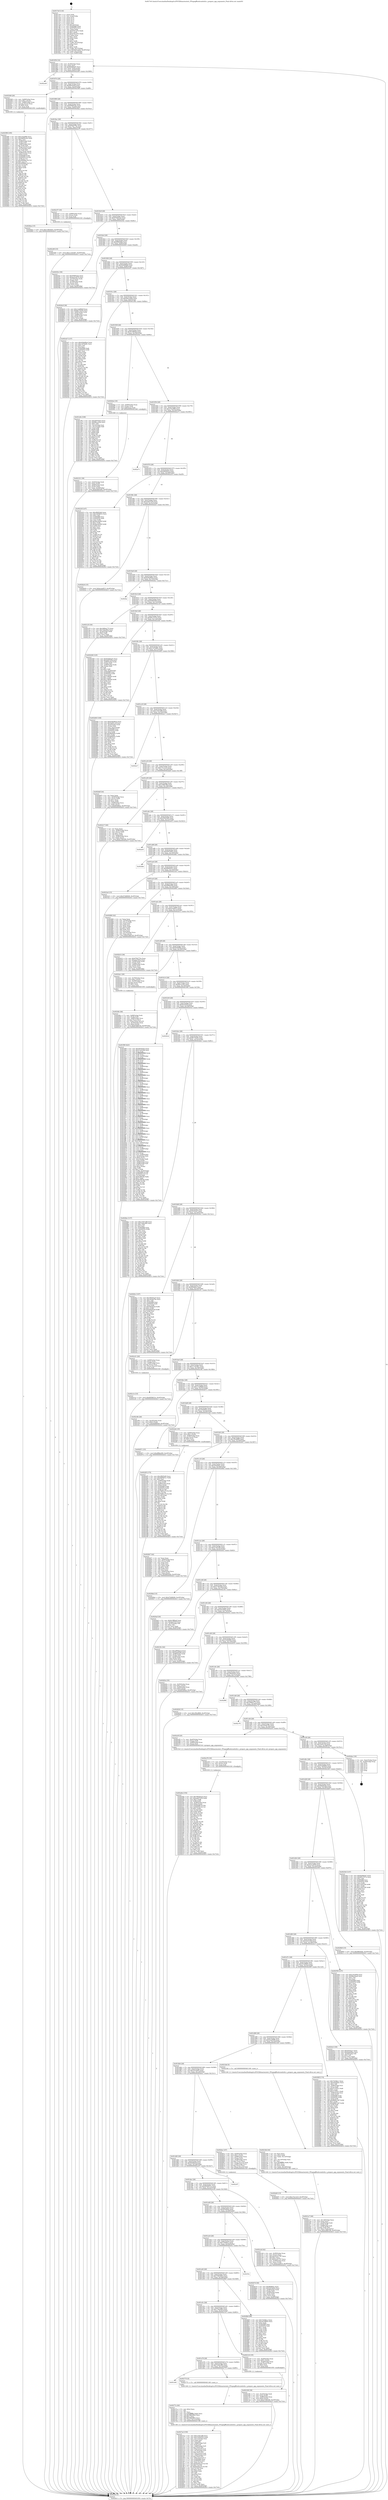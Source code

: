 digraph "0x4017e0" {
  label = "0x4017e0 (/mnt/c/Users/mathe/Desktop/tcc/POCII/binaries/extr_FFmpegfftoolscmdutils.c_prepare_app_arguments_Final-ollvm.out::main(0))"
  labelloc = "t"
  node[shape=record]

  Entry [label="",width=0.3,height=0.3,shape=circle,fillcolor=black,style=filled]
  "0x401854" [label="{
     0x401854 [32]\l
     | [instrs]\l
     &nbsp;&nbsp;0x401854 \<+6\>: mov -0xc8(%rbp),%eax\l
     &nbsp;&nbsp;0x40185a \<+2\>: mov %eax,%ecx\l
     &nbsp;&nbsp;0x40185c \<+6\>: sub $0x8ab8dad7,%ecx\l
     &nbsp;&nbsp;0x401862 \<+6\>: mov %eax,-0xdc(%rbp)\l
     &nbsp;&nbsp;0x401868 \<+6\>: mov %ecx,-0xe0(%rbp)\l
     &nbsp;&nbsp;0x40186e \<+6\>: je 0000000000402e49 \<main+0x1669\>\l
  }"]
  "0x402e49" [label="{
     0x402e49\l
  }", style=dashed]
  "0x401874" [label="{
     0x401874 [28]\l
     | [instrs]\l
     &nbsp;&nbsp;0x401874 \<+5\>: jmp 0000000000401879 \<main+0x99\>\l
     &nbsp;&nbsp;0x401879 \<+6\>: mov -0xdc(%rbp),%eax\l
     &nbsp;&nbsp;0x40187f \<+5\>: sub $0x8fec0ee8,%eax\l
     &nbsp;&nbsp;0x401884 \<+6\>: mov %eax,-0xe4(%rbp)\l
     &nbsp;&nbsp;0x40188a \<+6\>: je 00000000004025d9 \<main+0xdf9\>\l
  }"]
  Exit [label="",width=0.3,height=0.3,shape=circle,fillcolor=black,style=filled,peripheries=2]
  "0x4025d9" [label="{
     0x4025d9 [29]\l
     | [instrs]\l
     &nbsp;&nbsp;0x4025d9 \<+4\>: mov -0x68(%rbp),%rax\l
     &nbsp;&nbsp;0x4025dd \<+6\>: movl $0x1,(%rax)\l
     &nbsp;&nbsp;0x4025e3 \<+4\>: mov -0x68(%rbp),%rax\l
     &nbsp;&nbsp;0x4025e7 \<+3\>: movslq (%rax),%rax\l
     &nbsp;&nbsp;0x4025ea \<+4\>: shl $0x0,%rax\l
     &nbsp;&nbsp;0x4025ee \<+3\>: mov %rax,%rdi\l
     &nbsp;&nbsp;0x4025f1 \<+5\>: call 0000000000401050 \<malloc@plt\>\l
     | [calls]\l
     &nbsp;&nbsp;0x401050 \{1\} (unknown)\l
  }"]
  "0x401890" [label="{
     0x401890 [28]\l
     | [instrs]\l
     &nbsp;&nbsp;0x401890 \<+5\>: jmp 0000000000401895 \<main+0xb5\>\l
     &nbsp;&nbsp;0x401895 \<+6\>: mov -0xdc(%rbp),%eax\l
     &nbsp;&nbsp;0x40189b \<+5\>: sub $0x95864c0e,%eax\l
     &nbsp;&nbsp;0x4018a0 \<+6\>: mov %eax,-0xe8(%rbp)\l
     &nbsp;&nbsp;0x4018a6 \<+6\>: je 00000000004028aa \<main+0x10ca\>\l
  }"]
  "0x402c69" [label="{
     0x402c69 [15]\l
     | [instrs]\l
     &nbsp;&nbsp;0x402c69 \<+10\>: movl $0x11161b67,-0xc8(%rbp)\l
     &nbsp;&nbsp;0x402c73 \<+5\>: jmp 0000000000402fc4 \<main+0x17e4\>\l
  }"]
  "0x4028aa" [label="{
     0x4028aa [15]\l
     | [instrs]\l
     &nbsp;&nbsp;0x4028aa \<+10\>: movl $0x73903b03,-0xc8(%rbp)\l
     &nbsp;&nbsp;0x4028b4 \<+5\>: jmp 0000000000402fc4 \<main+0x17e4\>\l
  }"]
  "0x4018ac" [label="{
     0x4018ac [28]\l
     | [instrs]\l
     &nbsp;&nbsp;0x4018ac \<+5\>: jmp 00000000004018b1 \<main+0xd1\>\l
     &nbsp;&nbsp;0x4018b1 \<+6\>: mov -0xdc(%rbp),%eax\l
     &nbsp;&nbsp;0x4018b7 \<+5\>: sub $0x976b775e,%eax\l
     &nbsp;&nbsp;0x4018bc \<+6\>: mov %eax,-0xec(%rbp)\l
     &nbsp;&nbsp;0x4018c2 \<+6\>: je 0000000000402c57 \<main+0x1477\>\l
  }"]
  "0x402c1e" [label="{
     0x402c1e [15]\l
     | [instrs]\l
     &nbsp;&nbsp;0x402c1e \<+10\>: movl $0x6959631e,-0xc8(%rbp)\l
     &nbsp;&nbsp;0x402c28 \<+5\>: jmp 0000000000402fc4 \<main+0x17e4\>\l
  }"]
  "0x402c57" [label="{
     0x402c57 [18]\l
     | [instrs]\l
     &nbsp;&nbsp;0x402c57 \<+7\>: mov -0x88(%rbp),%rax\l
     &nbsp;&nbsp;0x402c5e \<+3\>: mov (%rax),%rax\l
     &nbsp;&nbsp;0x402c61 \<+3\>: mov %rax,%rdi\l
     &nbsp;&nbsp;0x402c64 \<+5\>: call 0000000000401030 \<free@plt\>\l
     | [calls]\l
     &nbsp;&nbsp;0x401030 \{1\} (unknown)\l
  }"]
  "0x4018c8" [label="{
     0x4018c8 [28]\l
     | [instrs]\l
     &nbsp;&nbsp;0x4018c8 \<+5\>: jmp 00000000004018cd \<main+0xed\>\l
     &nbsp;&nbsp;0x4018cd \<+6\>: mov -0xdc(%rbp),%eax\l
     &nbsp;&nbsp;0x4018d3 \<+5\>: sub $0x97b6d7e4,%eax\l
     &nbsp;&nbsp;0x4018d8 \<+6\>: mov %eax,-0xf0(%rbp)\l
     &nbsp;&nbsp;0x4018de \<+6\>: je 000000000040252c \<main+0xd4c\>\l
  }"]
  "0x402bd0" [label="{
     0x402bd0 [15]\l
     | [instrs]\l
     &nbsp;&nbsp;0x402bd0 \<+10\>: movl $0xc72c12c5,-0xc8(%rbp)\l
     &nbsp;&nbsp;0x402bda \<+5\>: jmp 0000000000402fc4 \<main+0x17e4\>\l
  }"]
  "0x40252c" [label="{
     0x40252c [36]\l
     | [instrs]\l
     &nbsp;&nbsp;0x40252c \<+5\>: mov $0x95864c0e,%eax\l
     &nbsp;&nbsp;0x402531 \<+5\>: mov $0x4a3ce879,%ecx\l
     &nbsp;&nbsp;0x402536 \<+4\>: mov -0x70(%rbp),%rdx\l
     &nbsp;&nbsp;0x40253a \<+2\>: mov (%rdx),%esi\l
     &nbsp;&nbsp;0x40253c \<+4\>: mov -0x78(%rbp),%rdx\l
     &nbsp;&nbsp;0x402540 \<+2\>: cmp (%rdx),%esi\l
     &nbsp;&nbsp;0x402542 \<+3\>: cmovl %ecx,%eax\l
     &nbsp;&nbsp;0x402545 \<+6\>: mov %eax,-0xc8(%rbp)\l
     &nbsp;&nbsp;0x40254b \<+5\>: jmp 0000000000402fc4 \<main+0x17e4\>\l
  }"]
  "0x4018e4" [label="{
     0x4018e4 [28]\l
     | [instrs]\l
     &nbsp;&nbsp;0x4018e4 \<+5\>: jmp 00000000004018e9 \<main+0x109\>\l
     &nbsp;&nbsp;0x4018e9 \<+6\>: mov -0xdc(%rbp),%eax\l
     &nbsp;&nbsp;0x4018ef \<+5\>: sub $0x9983fafa,%eax\l
     &nbsp;&nbsp;0x4018f4 \<+6\>: mov %eax,-0xf4(%rbp)\l
     &nbsp;&nbsp;0x4018fa \<+6\>: je 00000000004026c8 \<main+0xee8\>\l
  }"]
  "0x402a8a" [label="{
     0x402a8a [154]\l
     | [instrs]\l
     &nbsp;&nbsp;0x402a8a \<+5\>: mov $0x360442a5,%ecx\l
     &nbsp;&nbsp;0x402a8f \<+5\>: mov $0xaab07239,%edx\l
     &nbsp;&nbsp;0x402a94 \<+3\>: mov $0x1,%r8b\l
     &nbsp;&nbsp;0x402a97 \<+3\>: xor %r9d,%r9d\l
     &nbsp;&nbsp;0x402a9a \<+4\>: mov -0x58(%rbp),%rax\l
     &nbsp;&nbsp;0x402a9e \<+6\>: movl $0x0,(%rax)\l
     &nbsp;&nbsp;0x402aa4 \<+8\>: mov 0x405068,%r10d\l
     &nbsp;&nbsp;0x402aac \<+8\>: mov 0x405054,%r11d\l
     &nbsp;&nbsp;0x402ab4 \<+4\>: sub $0x1,%r9d\l
     &nbsp;&nbsp;0x402ab8 \<+3\>: mov %r10d,%ebx\l
     &nbsp;&nbsp;0x402abb \<+3\>: add %r9d,%ebx\l
     &nbsp;&nbsp;0x402abe \<+4\>: imul %ebx,%r10d\l
     &nbsp;&nbsp;0x402ac2 \<+4\>: and $0x1,%r10d\l
     &nbsp;&nbsp;0x402ac6 \<+4\>: cmp $0x0,%r10d\l
     &nbsp;&nbsp;0x402aca \<+4\>: sete %r14b\l
     &nbsp;&nbsp;0x402ace \<+4\>: cmp $0xa,%r11d\l
     &nbsp;&nbsp;0x402ad2 \<+4\>: setl %r15b\l
     &nbsp;&nbsp;0x402ad6 \<+3\>: mov %r14b,%r12b\l
     &nbsp;&nbsp;0x402ad9 \<+4\>: xor $0xff,%r12b\l
     &nbsp;&nbsp;0x402add \<+3\>: mov %r15b,%r13b\l
     &nbsp;&nbsp;0x402ae0 \<+4\>: xor $0xff,%r13b\l
     &nbsp;&nbsp;0x402ae4 \<+4\>: xor $0x1,%r8b\l
     &nbsp;&nbsp;0x402ae8 \<+3\>: mov %r12b,%al\l
     &nbsp;&nbsp;0x402aeb \<+2\>: and $0xff,%al\l
     &nbsp;&nbsp;0x402aed \<+3\>: and %r8b,%r14b\l
     &nbsp;&nbsp;0x402af0 \<+3\>: mov %r13b,%sil\l
     &nbsp;&nbsp;0x402af3 \<+4\>: and $0xff,%sil\l
     &nbsp;&nbsp;0x402af7 \<+3\>: and %r8b,%r15b\l
     &nbsp;&nbsp;0x402afa \<+3\>: or %r14b,%al\l
     &nbsp;&nbsp;0x402afd \<+3\>: or %r15b,%sil\l
     &nbsp;&nbsp;0x402b00 \<+3\>: xor %sil,%al\l
     &nbsp;&nbsp;0x402b03 \<+3\>: or %r13b,%r12b\l
     &nbsp;&nbsp;0x402b06 \<+4\>: xor $0xff,%r12b\l
     &nbsp;&nbsp;0x402b0a \<+4\>: or $0x1,%r8b\l
     &nbsp;&nbsp;0x402b0e \<+3\>: and %r8b,%r12b\l
     &nbsp;&nbsp;0x402b11 \<+3\>: or %r12b,%al\l
     &nbsp;&nbsp;0x402b14 \<+2\>: test $0x1,%al\l
     &nbsp;&nbsp;0x402b16 \<+3\>: cmovne %edx,%ecx\l
     &nbsp;&nbsp;0x402b19 \<+6\>: mov %ecx,-0xc8(%rbp)\l
     &nbsp;&nbsp;0x402b1f \<+5\>: jmp 0000000000402fc4 \<main+0x17e4\>\l
  }"]
  "0x4026c8" [label="{
     0x4026c8 [36]\l
     | [instrs]\l
     &nbsp;&nbsp;0x4026c8 \<+5\>: mov $0x112d8bbf,%eax\l
     &nbsp;&nbsp;0x4026cd \<+5\>: mov $0xfb774244,%ecx\l
     &nbsp;&nbsp;0x4026d2 \<+4\>: mov -0x60(%rbp),%rdx\l
     &nbsp;&nbsp;0x4026d6 \<+2\>: mov (%rdx),%esi\l
     &nbsp;&nbsp;0x4026d8 \<+4\>: mov -0x68(%rbp),%rdx\l
     &nbsp;&nbsp;0x4026dc \<+2\>: cmp (%rdx),%esi\l
     &nbsp;&nbsp;0x4026de \<+3\>: cmovl %ecx,%eax\l
     &nbsp;&nbsp;0x4026e1 \<+6\>: mov %eax,-0xc8(%rbp)\l
     &nbsp;&nbsp;0x4026e7 \<+5\>: jmp 0000000000402fc4 \<main+0x17e4\>\l
  }"]
  "0x401900" [label="{
     0x401900 [28]\l
     | [instrs]\l
     &nbsp;&nbsp;0x401900 \<+5\>: jmp 0000000000401905 \<main+0x125\>\l
     &nbsp;&nbsp;0x401905 \<+6\>: mov -0xdc(%rbp),%eax\l
     &nbsp;&nbsp;0x40190b \<+5\>: sub $0x9a6690e9,%eax\l
     &nbsp;&nbsp;0x401910 \<+6\>: mov %eax,-0xf8(%rbp)\l
     &nbsp;&nbsp;0x401916 \<+6\>: je 0000000000402cb7 \<main+0x14d7\>\l
  }"]
  "0x402a78" [label="{
     0x402a78 [18]\l
     | [instrs]\l
     &nbsp;&nbsp;0x402a78 \<+7\>: mov -0xa0(%rbp),%rax\l
     &nbsp;&nbsp;0x402a7f \<+3\>: mov (%rax),%rax\l
     &nbsp;&nbsp;0x402a82 \<+3\>: mov %rax,%rdi\l
     &nbsp;&nbsp;0x402a85 \<+5\>: call 0000000000401030 \<free@plt\>\l
     | [calls]\l
     &nbsp;&nbsp;0x401030 \{1\} (unknown)\l
  }"]
  "0x402cb7" [label="{
     0x402cb7 [137]\l
     | [instrs]\l
     &nbsp;&nbsp;0x402cb7 \<+5\>: mov $0xb29a99a4,%eax\l
     &nbsp;&nbsp;0x402cbc \<+5\>: mov $0xc167bd6c,%ecx\l
     &nbsp;&nbsp;0x402cc1 \<+2\>: mov $0x1,%dl\l
     &nbsp;&nbsp;0x402cc3 \<+2\>: xor %esi,%esi\l
     &nbsp;&nbsp;0x402cc5 \<+7\>: mov 0x405068,%edi\l
     &nbsp;&nbsp;0x402ccc \<+8\>: mov 0x405054,%r8d\l
     &nbsp;&nbsp;0x402cd4 \<+3\>: sub $0x1,%esi\l
     &nbsp;&nbsp;0x402cd7 \<+3\>: mov %edi,%r9d\l
     &nbsp;&nbsp;0x402cda \<+3\>: add %esi,%r9d\l
     &nbsp;&nbsp;0x402cdd \<+4\>: imul %r9d,%edi\l
     &nbsp;&nbsp;0x402ce1 \<+3\>: and $0x1,%edi\l
     &nbsp;&nbsp;0x402ce4 \<+3\>: cmp $0x0,%edi\l
     &nbsp;&nbsp;0x402ce7 \<+4\>: sete %r10b\l
     &nbsp;&nbsp;0x402ceb \<+4\>: cmp $0xa,%r8d\l
     &nbsp;&nbsp;0x402cef \<+4\>: setl %r11b\l
     &nbsp;&nbsp;0x402cf3 \<+3\>: mov %r10b,%bl\l
     &nbsp;&nbsp;0x402cf6 \<+3\>: xor $0xff,%bl\l
     &nbsp;&nbsp;0x402cf9 \<+3\>: mov %r11b,%r14b\l
     &nbsp;&nbsp;0x402cfc \<+4\>: xor $0xff,%r14b\l
     &nbsp;&nbsp;0x402d00 \<+3\>: xor $0x1,%dl\l
     &nbsp;&nbsp;0x402d03 \<+3\>: mov %bl,%r15b\l
     &nbsp;&nbsp;0x402d06 \<+4\>: and $0xff,%r15b\l
     &nbsp;&nbsp;0x402d0a \<+3\>: and %dl,%r10b\l
     &nbsp;&nbsp;0x402d0d \<+3\>: mov %r14b,%r12b\l
     &nbsp;&nbsp;0x402d10 \<+4\>: and $0xff,%r12b\l
     &nbsp;&nbsp;0x402d14 \<+3\>: and %dl,%r11b\l
     &nbsp;&nbsp;0x402d17 \<+3\>: or %r10b,%r15b\l
     &nbsp;&nbsp;0x402d1a \<+3\>: or %r11b,%r12b\l
     &nbsp;&nbsp;0x402d1d \<+3\>: xor %r12b,%r15b\l
     &nbsp;&nbsp;0x402d20 \<+3\>: or %r14b,%bl\l
     &nbsp;&nbsp;0x402d23 \<+3\>: xor $0xff,%bl\l
     &nbsp;&nbsp;0x402d26 \<+3\>: or $0x1,%dl\l
     &nbsp;&nbsp;0x402d29 \<+2\>: and %dl,%bl\l
     &nbsp;&nbsp;0x402d2b \<+3\>: or %bl,%r15b\l
     &nbsp;&nbsp;0x402d2e \<+4\>: test $0x1,%r15b\l
     &nbsp;&nbsp;0x402d32 \<+3\>: cmovne %ecx,%eax\l
     &nbsp;&nbsp;0x402d35 \<+6\>: mov %eax,-0xc8(%rbp)\l
     &nbsp;&nbsp;0x402d3b \<+5\>: jmp 0000000000402fc4 \<main+0x17e4\>\l
  }"]
  "0x40191c" [label="{
     0x40191c [28]\l
     | [instrs]\l
     &nbsp;&nbsp;0x40191c \<+5\>: jmp 0000000000401921 \<main+0x141\>\l
     &nbsp;&nbsp;0x401921 \<+6\>: mov -0xdc(%rbp),%eax\l
     &nbsp;&nbsp;0x401927 \<+5\>: sub $0x9ab1a0eb,%eax\l
     &nbsp;&nbsp;0x40192c \<+6\>: mov %eax,-0xfc(%rbp)\l
     &nbsp;&nbsp;0x401932 \<+6\>: je 0000000000401e9e \<main+0x6be\>\l
  }"]
  "0x4027a2" [label="{
     0x4027a2 [150]\l
     | [instrs]\l
     &nbsp;&nbsp;0x4027a2 \<+5\>: mov $0xc3301e89,%ecx\l
     &nbsp;&nbsp;0x4027a7 \<+5\>: mov $0x3185d305,%edx\l
     &nbsp;&nbsp;0x4027ac \<+6\>: mov -0x1cc(%rbp),%esi\l
     &nbsp;&nbsp;0x4027b2 \<+3\>: imul %eax,%esi\l
     &nbsp;&nbsp;0x4027b5 \<+3\>: mov %sil,%dil\l
     &nbsp;&nbsp;0x4027b8 \<+7\>: mov -0x88(%rbp),%r8\l
     &nbsp;&nbsp;0x4027bf \<+3\>: mov (%r8),%r8\l
     &nbsp;&nbsp;0x4027c2 \<+4\>: mov -0x80(%rbp),%r9\l
     &nbsp;&nbsp;0x4027c6 \<+3\>: movslq (%r9),%r9\l
     &nbsp;&nbsp;0x4027c9 \<+4\>: mov (%r8,%r9,8),%r8\l
     &nbsp;&nbsp;0x4027cd \<+4\>: mov -0x70(%rbp),%r9\l
     &nbsp;&nbsp;0x4027d1 \<+3\>: movslq (%r9),%r9\l
     &nbsp;&nbsp;0x4027d4 \<+4\>: mov (%r8,%r9,8),%r8\l
     &nbsp;&nbsp;0x4027d8 \<+4\>: mov -0x60(%rbp),%r9\l
     &nbsp;&nbsp;0x4027dc \<+3\>: movslq (%r9),%r9\l
     &nbsp;&nbsp;0x4027df \<+4\>: mov %dil,(%r8,%r9,1)\l
     &nbsp;&nbsp;0x4027e3 \<+7\>: mov 0x405068,%eax\l
     &nbsp;&nbsp;0x4027ea \<+7\>: mov 0x405054,%esi\l
     &nbsp;&nbsp;0x4027f1 \<+3\>: mov %eax,%r10d\l
     &nbsp;&nbsp;0x4027f4 \<+7\>: add $0xbe042ca5,%r10d\l
     &nbsp;&nbsp;0x4027fb \<+4\>: sub $0x1,%r10d\l
     &nbsp;&nbsp;0x4027ff \<+7\>: sub $0xbe042ca5,%r10d\l
     &nbsp;&nbsp;0x402806 \<+4\>: imul %r10d,%eax\l
     &nbsp;&nbsp;0x40280a \<+3\>: and $0x1,%eax\l
     &nbsp;&nbsp;0x40280d \<+3\>: cmp $0x0,%eax\l
     &nbsp;&nbsp;0x402810 \<+4\>: sete %dil\l
     &nbsp;&nbsp;0x402814 \<+3\>: cmp $0xa,%esi\l
     &nbsp;&nbsp;0x402817 \<+4\>: setl %r11b\l
     &nbsp;&nbsp;0x40281b \<+3\>: mov %dil,%bl\l
     &nbsp;&nbsp;0x40281e \<+3\>: and %r11b,%bl\l
     &nbsp;&nbsp;0x402821 \<+3\>: xor %r11b,%dil\l
     &nbsp;&nbsp;0x402824 \<+3\>: or %dil,%bl\l
     &nbsp;&nbsp;0x402827 \<+3\>: test $0x1,%bl\l
     &nbsp;&nbsp;0x40282a \<+3\>: cmovne %edx,%ecx\l
     &nbsp;&nbsp;0x40282d \<+6\>: mov %ecx,-0xc8(%rbp)\l
     &nbsp;&nbsp;0x402833 \<+5\>: jmp 0000000000402fc4 \<main+0x17e4\>\l
  }"]
  "0x401e9e" [label="{
     0x401e9e [106]\l
     | [instrs]\l
     &nbsp;&nbsp;0x401e9e \<+5\>: mov $0xd4f76a63,%eax\l
     &nbsp;&nbsp;0x401ea3 \<+5\>: mov $0xf6a1a344,%ecx\l
     &nbsp;&nbsp;0x401ea8 \<+2\>: mov $0x1,%dl\l
     &nbsp;&nbsp;0x401eaa \<+7\>: mov -0xc2(%rbp),%sil\l
     &nbsp;&nbsp;0x401eb1 \<+7\>: mov -0xc1(%rbp),%dil\l
     &nbsp;&nbsp;0x401eb8 \<+3\>: mov %sil,%r8b\l
     &nbsp;&nbsp;0x401ebb \<+4\>: xor $0xff,%r8b\l
     &nbsp;&nbsp;0x401ebf \<+3\>: mov %dil,%r9b\l
     &nbsp;&nbsp;0x401ec2 \<+4\>: xor $0xff,%r9b\l
     &nbsp;&nbsp;0x401ec6 \<+3\>: xor $0x0,%dl\l
     &nbsp;&nbsp;0x401ec9 \<+3\>: mov %r8b,%r10b\l
     &nbsp;&nbsp;0x401ecc \<+4\>: and $0x0,%r10b\l
     &nbsp;&nbsp;0x401ed0 \<+3\>: and %dl,%sil\l
     &nbsp;&nbsp;0x401ed3 \<+3\>: mov %r9b,%r11b\l
     &nbsp;&nbsp;0x401ed6 \<+4\>: and $0x0,%r11b\l
     &nbsp;&nbsp;0x401eda \<+3\>: and %dl,%dil\l
     &nbsp;&nbsp;0x401edd \<+3\>: or %sil,%r10b\l
     &nbsp;&nbsp;0x401ee0 \<+3\>: or %dil,%r11b\l
     &nbsp;&nbsp;0x401ee3 \<+3\>: xor %r11b,%r10b\l
     &nbsp;&nbsp;0x401ee6 \<+3\>: or %r9b,%r8b\l
     &nbsp;&nbsp;0x401ee9 \<+4\>: xor $0xff,%r8b\l
     &nbsp;&nbsp;0x401eed \<+3\>: or $0x0,%dl\l
     &nbsp;&nbsp;0x401ef0 \<+3\>: and %dl,%r8b\l
     &nbsp;&nbsp;0x401ef3 \<+3\>: or %r8b,%r10b\l
     &nbsp;&nbsp;0x401ef6 \<+4\>: test $0x1,%r10b\l
     &nbsp;&nbsp;0x401efa \<+3\>: cmovne %ecx,%eax\l
     &nbsp;&nbsp;0x401efd \<+6\>: mov %eax,-0xc8(%rbp)\l
     &nbsp;&nbsp;0x401f03 \<+5\>: jmp 0000000000402fc4 \<main+0x17e4\>\l
  }"]
  "0x401938" [label="{
     0x401938 [28]\l
     | [instrs]\l
     &nbsp;&nbsp;0x401938 \<+5\>: jmp 000000000040193d \<main+0x15d\>\l
     &nbsp;&nbsp;0x40193d \<+6\>: mov -0xdc(%rbp),%eax\l
     &nbsp;&nbsp;0x401943 \<+5\>: sub $0x9c3f80a8,%eax\l
     &nbsp;&nbsp;0x401948 \<+6\>: mov %eax,-0x100(%rbp)\l
     &nbsp;&nbsp;0x40194e \<+6\>: je 00000000004020ee \<main+0x90e\>\l
  }"]
  "0x402fc4" [label="{
     0x402fc4 [5]\l
     | [instrs]\l
     &nbsp;&nbsp;0x402fc4 \<+5\>: jmp 0000000000401854 \<main+0x74\>\l
  }"]
  "0x4017e0" [label="{
     0x4017e0 [116]\l
     | [instrs]\l
     &nbsp;&nbsp;0x4017e0 \<+1\>: push %rbp\l
     &nbsp;&nbsp;0x4017e1 \<+3\>: mov %rsp,%rbp\l
     &nbsp;&nbsp;0x4017e4 \<+2\>: push %r15\l
     &nbsp;&nbsp;0x4017e6 \<+2\>: push %r14\l
     &nbsp;&nbsp;0x4017e8 \<+2\>: push %r13\l
     &nbsp;&nbsp;0x4017ea \<+2\>: push %r12\l
     &nbsp;&nbsp;0x4017ec \<+1\>: push %rbx\l
     &nbsp;&nbsp;0x4017ed \<+7\>: sub $0x1c8,%rsp\l
     &nbsp;&nbsp;0x4017f4 \<+7\>: mov 0x405068,%eax\l
     &nbsp;&nbsp;0x4017fb \<+7\>: mov 0x405054,%ecx\l
     &nbsp;&nbsp;0x401802 \<+2\>: mov %eax,%edx\l
     &nbsp;&nbsp;0x401804 \<+6\>: sub $0x4761cd7e,%edx\l
     &nbsp;&nbsp;0x40180a \<+3\>: sub $0x1,%edx\l
     &nbsp;&nbsp;0x40180d \<+6\>: add $0x4761cd7e,%edx\l
     &nbsp;&nbsp;0x401813 \<+3\>: imul %edx,%eax\l
     &nbsp;&nbsp;0x401816 \<+3\>: and $0x1,%eax\l
     &nbsp;&nbsp;0x401819 \<+3\>: cmp $0x0,%eax\l
     &nbsp;&nbsp;0x40181c \<+4\>: sete %r8b\l
     &nbsp;&nbsp;0x401820 \<+4\>: and $0x1,%r8b\l
     &nbsp;&nbsp;0x401824 \<+7\>: mov %r8b,-0xc2(%rbp)\l
     &nbsp;&nbsp;0x40182b \<+3\>: cmp $0xa,%ecx\l
     &nbsp;&nbsp;0x40182e \<+4\>: setl %r8b\l
     &nbsp;&nbsp;0x401832 \<+4\>: and $0x1,%r8b\l
     &nbsp;&nbsp;0x401836 \<+7\>: mov %r8b,-0xc1(%rbp)\l
     &nbsp;&nbsp;0x40183d \<+10\>: movl $0x9ab1a0eb,-0xc8(%rbp)\l
     &nbsp;&nbsp;0x401847 \<+6\>: mov %edi,-0xcc(%rbp)\l
     &nbsp;&nbsp;0x40184d \<+7\>: mov %rsi,-0xd8(%rbp)\l
  }"]
  "0x40277a" [label="{
     0x40277a [40]\l
     | [instrs]\l
     &nbsp;&nbsp;0x40277a \<+5\>: mov $0x2,%ecx\l
     &nbsp;&nbsp;0x40277f \<+1\>: cltd\l
     &nbsp;&nbsp;0x402780 \<+2\>: idiv %ecx\l
     &nbsp;&nbsp;0x402782 \<+6\>: imul $0xfffffffe,%edx,%ecx\l
     &nbsp;&nbsp;0x402788 \<+6\>: sub $0x586cf602,%ecx\l
     &nbsp;&nbsp;0x40278e \<+3\>: add $0x1,%ecx\l
     &nbsp;&nbsp;0x402791 \<+6\>: add $0x586cf602,%ecx\l
     &nbsp;&nbsp;0x402797 \<+6\>: mov %ecx,-0x1cc(%rbp)\l
     &nbsp;&nbsp;0x40279d \<+5\>: call 0000000000401160 \<next_i\>\l
     | [calls]\l
     &nbsp;&nbsp;0x401160 \{1\} (/mnt/c/Users/mathe/Desktop/tcc/POCII/binaries/extr_FFmpegfftoolscmdutils.c_prepare_app_arguments_Final-ollvm.out::next_i)\l
  }"]
  "0x4020ee" [label="{
     0x4020ee [19]\l
     | [instrs]\l
     &nbsp;&nbsp;0x4020ee \<+7\>: mov -0xb8(%rbp),%rax\l
     &nbsp;&nbsp;0x4020f5 \<+3\>: mov (%rax),%rax\l
     &nbsp;&nbsp;0x4020f8 \<+4\>: mov 0x8(%rax),%rdi\l
     &nbsp;&nbsp;0x4020fc \<+5\>: call 0000000000401060 \<atoi@plt\>\l
     | [calls]\l
     &nbsp;&nbsp;0x401060 \{1\} (unknown)\l
  }"]
  "0x401954" [label="{
     0x401954 [28]\l
     | [instrs]\l
     &nbsp;&nbsp;0x401954 \<+5\>: jmp 0000000000401959 \<main+0x179\>\l
     &nbsp;&nbsp;0x401959 \<+6\>: mov -0xdc(%rbp),%eax\l
     &nbsp;&nbsp;0x40195f \<+5\>: sub $0xa7dcdf56,%eax\l
     &nbsp;&nbsp;0x401964 \<+6\>: mov %eax,-0x104(%rbp)\l
     &nbsp;&nbsp;0x40196a \<+6\>: je 0000000000402e71 \<main+0x1691\>\l
  }"]
  "0x401e94" [label="{
     0x401e94\l
  }", style=dashed]
  "0x402e71" [label="{
     0x402e71\l
  }", style=dashed]
  "0x401970" [label="{
     0x401970 [28]\l
     | [instrs]\l
     &nbsp;&nbsp;0x401970 \<+5\>: jmp 0000000000401975 \<main+0x195\>\l
     &nbsp;&nbsp;0x401975 \<+6\>: mov -0xdc(%rbp),%eax\l
     &nbsp;&nbsp;0x40197b \<+5\>: sub $0xa985b2c4,%eax\l
     &nbsp;&nbsp;0x401980 \<+6\>: mov %eax,-0x108(%rbp)\l
     &nbsp;&nbsp;0x401986 \<+6\>: je 000000000040223f \<main+0xa5f\>\l
  }"]
  "0x402775" [label="{
     0x402775 [5]\l
     | [instrs]\l
     &nbsp;&nbsp;0x402775 \<+5\>: call 0000000000401160 \<next_i\>\l
     | [calls]\l
     &nbsp;&nbsp;0x401160 \{1\} (/mnt/c/Users/mathe/Desktop/tcc/POCII/binaries/extr_FFmpegfftoolscmdutils.c_prepare_app_arguments_Final-ollvm.out::next_i)\l
  }"]
  "0x40223f" [label="{
     0x40223f [147]\l
     | [instrs]\l
     &nbsp;&nbsp;0x40223f \<+5\>: mov $0xcf8452d0,%eax\l
     &nbsp;&nbsp;0x402244 \<+5\>: mov $0x1f458453,%ecx\l
     &nbsp;&nbsp;0x402249 \<+2\>: mov $0x1,%dl\l
     &nbsp;&nbsp;0x40224b \<+7\>: mov 0x405068,%esi\l
     &nbsp;&nbsp;0x402252 \<+7\>: mov 0x405054,%edi\l
     &nbsp;&nbsp;0x402259 \<+3\>: mov %esi,%r8d\l
     &nbsp;&nbsp;0x40225c \<+7\>: add $0x6ac4e000,%r8d\l
     &nbsp;&nbsp;0x402263 \<+4\>: sub $0x1,%r8d\l
     &nbsp;&nbsp;0x402267 \<+7\>: sub $0x6ac4e000,%r8d\l
     &nbsp;&nbsp;0x40226e \<+4\>: imul %r8d,%esi\l
     &nbsp;&nbsp;0x402272 \<+3\>: and $0x1,%esi\l
     &nbsp;&nbsp;0x402275 \<+3\>: cmp $0x0,%esi\l
     &nbsp;&nbsp;0x402278 \<+4\>: sete %r9b\l
     &nbsp;&nbsp;0x40227c \<+3\>: cmp $0xa,%edi\l
     &nbsp;&nbsp;0x40227f \<+4\>: setl %r10b\l
     &nbsp;&nbsp;0x402283 \<+3\>: mov %r9b,%r11b\l
     &nbsp;&nbsp;0x402286 \<+4\>: xor $0xff,%r11b\l
     &nbsp;&nbsp;0x40228a \<+3\>: mov %r10b,%bl\l
     &nbsp;&nbsp;0x40228d \<+3\>: xor $0xff,%bl\l
     &nbsp;&nbsp;0x402290 \<+3\>: xor $0x1,%dl\l
     &nbsp;&nbsp;0x402293 \<+3\>: mov %r11b,%r14b\l
     &nbsp;&nbsp;0x402296 \<+4\>: and $0xff,%r14b\l
     &nbsp;&nbsp;0x40229a \<+3\>: and %dl,%r9b\l
     &nbsp;&nbsp;0x40229d \<+3\>: mov %bl,%r15b\l
     &nbsp;&nbsp;0x4022a0 \<+4\>: and $0xff,%r15b\l
     &nbsp;&nbsp;0x4022a4 \<+3\>: and %dl,%r10b\l
     &nbsp;&nbsp;0x4022a7 \<+3\>: or %r9b,%r14b\l
     &nbsp;&nbsp;0x4022aa \<+3\>: or %r10b,%r15b\l
     &nbsp;&nbsp;0x4022ad \<+3\>: xor %r15b,%r14b\l
     &nbsp;&nbsp;0x4022b0 \<+3\>: or %bl,%r11b\l
     &nbsp;&nbsp;0x4022b3 \<+4\>: xor $0xff,%r11b\l
     &nbsp;&nbsp;0x4022b7 \<+3\>: or $0x1,%dl\l
     &nbsp;&nbsp;0x4022ba \<+3\>: and %dl,%r11b\l
     &nbsp;&nbsp;0x4022bd \<+3\>: or %r11b,%r14b\l
     &nbsp;&nbsp;0x4022c0 \<+4\>: test $0x1,%r14b\l
     &nbsp;&nbsp;0x4022c4 \<+3\>: cmovne %ecx,%eax\l
     &nbsp;&nbsp;0x4022c7 \<+6\>: mov %eax,-0xc8(%rbp)\l
     &nbsp;&nbsp;0x4022cd \<+5\>: jmp 0000000000402fc4 \<main+0x17e4\>\l
  }"]
  "0x40198c" [label="{
     0x40198c [28]\l
     | [instrs]\l
     &nbsp;&nbsp;0x40198c \<+5\>: jmp 0000000000401991 \<main+0x1b1\>\l
     &nbsp;&nbsp;0x401991 \<+6\>: mov -0xdc(%rbp),%eax\l
     &nbsp;&nbsp;0x401997 \<+5\>: sub $0xaab07239,%eax\l
     &nbsp;&nbsp;0x40199c \<+6\>: mov %eax,-0x10c(%rbp)\l
     &nbsp;&nbsp;0x4019a2 \<+6\>: je 0000000000402b24 \<main+0x1344\>\l
  }"]
  "0x4025f6" [label="{
     0x4025f6 [195]\l
     | [instrs]\l
     &nbsp;&nbsp;0x4025f6 \<+5\>: mov $0xa7dcdf56,%ecx\l
     &nbsp;&nbsp;0x4025fb \<+5\>: mov $0x4960b32b,%edx\l
     &nbsp;&nbsp;0x402600 \<+3\>: mov $0x1,%sil\l
     &nbsp;&nbsp;0x402603 \<+7\>: mov -0x88(%rbp),%rdi\l
     &nbsp;&nbsp;0x40260a \<+3\>: mov (%rdi),%rdi\l
     &nbsp;&nbsp;0x40260d \<+4\>: mov -0x80(%rbp),%r8\l
     &nbsp;&nbsp;0x402611 \<+3\>: movslq (%r8),%r8\l
     &nbsp;&nbsp;0x402614 \<+4\>: mov (%rdi,%r8,8),%rdi\l
     &nbsp;&nbsp;0x402618 \<+4\>: mov -0x70(%rbp),%r8\l
     &nbsp;&nbsp;0x40261c \<+3\>: movslq (%r8),%r8\l
     &nbsp;&nbsp;0x40261f \<+4\>: mov %rax,(%rdi,%r8,8)\l
     &nbsp;&nbsp;0x402623 \<+4\>: mov -0x60(%rbp),%rax\l
     &nbsp;&nbsp;0x402627 \<+6\>: movl $0x0,(%rax)\l
     &nbsp;&nbsp;0x40262d \<+8\>: mov 0x405068,%r9d\l
     &nbsp;&nbsp;0x402635 \<+8\>: mov 0x405054,%r10d\l
     &nbsp;&nbsp;0x40263d \<+3\>: mov %r9d,%r11d\l
     &nbsp;&nbsp;0x402640 \<+7\>: sub $0xcff3fbba,%r11d\l
     &nbsp;&nbsp;0x402647 \<+4\>: sub $0x1,%r11d\l
     &nbsp;&nbsp;0x40264b \<+7\>: add $0xcff3fbba,%r11d\l
     &nbsp;&nbsp;0x402652 \<+4\>: imul %r11d,%r9d\l
     &nbsp;&nbsp;0x402656 \<+4\>: and $0x1,%r9d\l
     &nbsp;&nbsp;0x40265a \<+4\>: cmp $0x0,%r9d\l
     &nbsp;&nbsp;0x40265e \<+3\>: sete %bl\l
     &nbsp;&nbsp;0x402661 \<+4\>: cmp $0xa,%r10d\l
     &nbsp;&nbsp;0x402665 \<+4\>: setl %r14b\l
     &nbsp;&nbsp;0x402669 \<+3\>: mov %bl,%r15b\l
     &nbsp;&nbsp;0x40266c \<+4\>: xor $0xff,%r15b\l
     &nbsp;&nbsp;0x402670 \<+3\>: mov %r14b,%r12b\l
     &nbsp;&nbsp;0x402673 \<+4\>: xor $0xff,%r12b\l
     &nbsp;&nbsp;0x402677 \<+4\>: xor $0x1,%sil\l
     &nbsp;&nbsp;0x40267b \<+3\>: mov %r15b,%r13b\l
     &nbsp;&nbsp;0x40267e \<+4\>: and $0xff,%r13b\l
     &nbsp;&nbsp;0x402682 \<+3\>: and %sil,%bl\l
     &nbsp;&nbsp;0x402685 \<+3\>: mov %r12b,%al\l
     &nbsp;&nbsp;0x402688 \<+2\>: and $0xff,%al\l
     &nbsp;&nbsp;0x40268a \<+3\>: and %sil,%r14b\l
     &nbsp;&nbsp;0x40268d \<+3\>: or %bl,%r13b\l
     &nbsp;&nbsp;0x402690 \<+3\>: or %r14b,%al\l
     &nbsp;&nbsp;0x402693 \<+3\>: xor %al,%r13b\l
     &nbsp;&nbsp;0x402696 \<+3\>: or %r12b,%r15b\l
     &nbsp;&nbsp;0x402699 \<+4\>: xor $0xff,%r15b\l
     &nbsp;&nbsp;0x40269d \<+4\>: or $0x1,%sil\l
     &nbsp;&nbsp;0x4026a1 \<+3\>: and %sil,%r15b\l
     &nbsp;&nbsp;0x4026a4 \<+3\>: or %r15b,%r13b\l
     &nbsp;&nbsp;0x4026a7 \<+4\>: test $0x1,%r13b\l
     &nbsp;&nbsp;0x4026ab \<+3\>: cmovne %edx,%ecx\l
     &nbsp;&nbsp;0x4026ae \<+6\>: mov %ecx,-0xc8(%rbp)\l
     &nbsp;&nbsp;0x4026b4 \<+5\>: jmp 0000000000402fc4 \<main+0x17e4\>\l
  }"]
  "0x402b24" [label="{
     0x402b24 [15]\l
     | [instrs]\l
     &nbsp;&nbsp;0x402b24 \<+10\>: movl $0xecaa0f15,-0xc8(%rbp)\l
     &nbsp;&nbsp;0x402b2e \<+5\>: jmp 0000000000402fc4 \<main+0x17e4\>\l
  }"]
  "0x4019a8" [label="{
     0x4019a8 [28]\l
     | [instrs]\l
     &nbsp;&nbsp;0x4019a8 \<+5\>: jmp 00000000004019ad \<main+0x1cd\>\l
     &nbsp;&nbsp;0x4019ad \<+6\>: mov -0xdc(%rbp),%eax\l
     &nbsp;&nbsp;0x4019b3 \<+5\>: sub $0xb29a99a4,%eax\l
     &nbsp;&nbsp;0x4019b8 \<+6\>: mov %eax,-0x110(%rbp)\l
     &nbsp;&nbsp;0x4019be \<+6\>: je 0000000000402fac \<main+0x17cc\>\l
  }"]
  "0x4024fe" [label="{
     0x4024fe [46]\l
     | [instrs]\l
     &nbsp;&nbsp;0x4024fe \<+7\>: mov -0x88(%rbp),%rdi\l
     &nbsp;&nbsp;0x402505 \<+3\>: mov (%rdi),%rdi\l
     &nbsp;&nbsp;0x402508 \<+4\>: mov -0x80(%rbp),%rcx\l
     &nbsp;&nbsp;0x40250c \<+3\>: movslq (%rcx),%rcx\l
     &nbsp;&nbsp;0x40250f \<+4\>: mov %rax,(%rdi,%rcx,8)\l
     &nbsp;&nbsp;0x402513 \<+4\>: mov -0x70(%rbp),%rax\l
     &nbsp;&nbsp;0x402517 \<+6\>: movl $0x0,(%rax)\l
     &nbsp;&nbsp;0x40251d \<+10\>: movl $0x97b6d7e4,-0xc8(%rbp)\l
     &nbsp;&nbsp;0x402527 \<+5\>: jmp 0000000000402fc4 \<main+0x17e4\>\l
  }"]
  "0x402fac" [label="{
     0x402fac\l
  }", style=dashed]
  "0x4019c4" [label="{
     0x4019c4 [28]\l
     | [instrs]\l
     &nbsp;&nbsp;0x4019c4 \<+5\>: jmp 00000000004019c9 \<main+0x1e9\>\l
     &nbsp;&nbsp;0x4019c9 \<+6\>: mov -0xdc(%rbp),%eax\l
     &nbsp;&nbsp;0x4019cf \<+5\>: sub $0xb5d65449,%eax\l
     &nbsp;&nbsp;0x4019d4 \<+6\>: mov %eax,-0x114(%rbp)\l
     &nbsp;&nbsp;0x4019da \<+6\>: je 0000000000402125 \<main+0x945\>\l
  }"]
  "0x4022f5" [label="{
     0x4022f5 [175]\l
     | [instrs]\l
     &nbsp;&nbsp;0x4022f5 \<+5\>: mov $0xcf8452d0,%ecx\l
     &nbsp;&nbsp;0x4022fa \<+5\>: mov $0xdd9563cc,%edx\l
     &nbsp;&nbsp;0x4022ff \<+3\>: mov $0x1,%sil\l
     &nbsp;&nbsp;0x402302 \<+7\>: mov -0x88(%rbp),%rdi\l
     &nbsp;&nbsp;0x402309 \<+3\>: mov %rax,(%rdi)\l
     &nbsp;&nbsp;0x40230c \<+4\>: mov -0x80(%rbp),%rax\l
     &nbsp;&nbsp;0x402310 \<+6\>: movl $0x0,(%rax)\l
     &nbsp;&nbsp;0x402316 \<+8\>: mov 0x405068,%r8d\l
     &nbsp;&nbsp;0x40231e \<+8\>: mov 0x405054,%r9d\l
     &nbsp;&nbsp;0x402326 \<+3\>: mov %r8d,%r10d\l
     &nbsp;&nbsp;0x402329 \<+7\>: sub $0x7b6f1a75,%r10d\l
     &nbsp;&nbsp;0x402330 \<+4\>: sub $0x1,%r10d\l
     &nbsp;&nbsp;0x402334 \<+7\>: add $0x7b6f1a75,%r10d\l
     &nbsp;&nbsp;0x40233b \<+4\>: imul %r10d,%r8d\l
     &nbsp;&nbsp;0x40233f \<+4\>: and $0x1,%r8d\l
     &nbsp;&nbsp;0x402343 \<+4\>: cmp $0x0,%r8d\l
     &nbsp;&nbsp;0x402347 \<+4\>: sete %r11b\l
     &nbsp;&nbsp;0x40234b \<+4\>: cmp $0xa,%r9d\l
     &nbsp;&nbsp;0x40234f \<+3\>: setl %bl\l
     &nbsp;&nbsp;0x402352 \<+3\>: mov %r11b,%r14b\l
     &nbsp;&nbsp;0x402355 \<+4\>: xor $0xff,%r14b\l
     &nbsp;&nbsp;0x402359 \<+3\>: mov %bl,%r15b\l
     &nbsp;&nbsp;0x40235c \<+4\>: xor $0xff,%r15b\l
     &nbsp;&nbsp;0x402360 \<+4\>: xor $0x0,%sil\l
     &nbsp;&nbsp;0x402364 \<+3\>: mov %r14b,%r12b\l
     &nbsp;&nbsp;0x402367 \<+4\>: and $0x0,%r12b\l
     &nbsp;&nbsp;0x40236b \<+3\>: and %sil,%r11b\l
     &nbsp;&nbsp;0x40236e \<+3\>: mov %r15b,%r13b\l
     &nbsp;&nbsp;0x402371 \<+4\>: and $0x0,%r13b\l
     &nbsp;&nbsp;0x402375 \<+3\>: and %sil,%bl\l
     &nbsp;&nbsp;0x402378 \<+3\>: or %r11b,%r12b\l
     &nbsp;&nbsp;0x40237b \<+3\>: or %bl,%r13b\l
     &nbsp;&nbsp;0x40237e \<+3\>: xor %r13b,%r12b\l
     &nbsp;&nbsp;0x402381 \<+3\>: or %r15b,%r14b\l
     &nbsp;&nbsp;0x402384 \<+4\>: xor $0xff,%r14b\l
     &nbsp;&nbsp;0x402388 \<+4\>: or $0x0,%sil\l
     &nbsp;&nbsp;0x40238c \<+3\>: and %sil,%r14b\l
     &nbsp;&nbsp;0x40238f \<+3\>: or %r14b,%r12b\l
     &nbsp;&nbsp;0x402392 \<+4\>: test $0x1,%r12b\l
     &nbsp;&nbsp;0x402396 \<+3\>: cmovne %edx,%ecx\l
     &nbsp;&nbsp;0x402399 \<+6\>: mov %ecx,-0xc8(%rbp)\l
     &nbsp;&nbsp;0x40239f \<+5\>: jmp 0000000000402fc4 \<main+0x17e4\>\l
  }"]
  "0x402125" [label="{
     0x402125 [30]\l
     | [instrs]\l
     &nbsp;&nbsp;0x402125 \<+5\>: mov $0x39dba175,%eax\l
     &nbsp;&nbsp;0x40212a \<+5\>: mov $0x73be2fb4,%ecx\l
     &nbsp;&nbsp;0x40212f \<+3\>: mov -0x34(%rbp),%edx\l
     &nbsp;&nbsp;0x402132 \<+3\>: cmp $0x0,%edx\l
     &nbsp;&nbsp;0x402135 \<+3\>: cmove %ecx,%eax\l
     &nbsp;&nbsp;0x402138 \<+6\>: mov %eax,-0xc8(%rbp)\l
     &nbsp;&nbsp;0x40213e \<+5\>: jmp 0000000000402fc4 \<main+0x17e4\>\l
  }"]
  "0x4019e0" [label="{
     0x4019e0 [28]\l
     | [instrs]\l
     &nbsp;&nbsp;0x4019e0 \<+5\>: jmp 00000000004019e5 \<main+0x205\>\l
     &nbsp;&nbsp;0x4019e5 \<+6\>: mov -0xdc(%rbp),%eax\l
     &nbsp;&nbsp;0x4019eb \<+5\>: sub $0xb8127274,%eax\l
     &nbsp;&nbsp;0x4019f0 \<+6\>: mov %eax,-0x118(%rbp)\l
     &nbsp;&nbsp;0x4019f6 \<+6\>: je 0000000000402446 \<main+0xc66\>\l
  }"]
  "0x4021e7" [label="{
     0x4021e7 [48]\l
     | [instrs]\l
     &nbsp;&nbsp;0x4021e7 \<+6\>: mov -0x1c8(%rbp),%ecx\l
     &nbsp;&nbsp;0x4021ed \<+3\>: imul %eax,%ecx\l
     &nbsp;&nbsp;0x4021f0 \<+7\>: mov -0xa0(%rbp),%rdi\l
     &nbsp;&nbsp;0x4021f7 \<+3\>: mov (%rdi),%rdi\l
     &nbsp;&nbsp;0x4021fa \<+7\>: mov -0x98(%rbp),%r8\l
     &nbsp;&nbsp;0x402201 \<+3\>: movslq (%r8),%r8\l
     &nbsp;&nbsp;0x402204 \<+4\>: mov %ecx,(%rdi,%r8,4)\l
     &nbsp;&nbsp;0x402208 \<+10\>: movl $0xcc86b768,-0xc8(%rbp)\l
     &nbsp;&nbsp;0x402212 \<+5\>: jmp 0000000000402fc4 \<main+0x17e4\>\l
  }"]
  "0x402446" [label="{
     0x402446 [125]\l
     | [instrs]\l
     &nbsp;&nbsp;0x402446 \<+5\>: mov $0x8ab8dad7,%eax\l
     &nbsp;&nbsp;0x40244b \<+5\>: mov $0x4ed7c93f,%ecx\l
     &nbsp;&nbsp;0x402450 \<+4\>: mov -0x80(%rbp),%rdx\l
     &nbsp;&nbsp;0x402454 \<+2\>: mov (%rdx),%esi\l
     &nbsp;&nbsp;0x402456 \<+7\>: mov -0x90(%rbp),%rdx\l
     &nbsp;&nbsp;0x40245d \<+2\>: cmp (%rdx),%esi\l
     &nbsp;&nbsp;0x40245f \<+4\>: setl %dil\l
     &nbsp;&nbsp;0x402463 \<+4\>: and $0x1,%dil\l
     &nbsp;&nbsp;0x402467 \<+4\>: mov %dil,-0x2d(%rbp)\l
     &nbsp;&nbsp;0x40246b \<+7\>: mov 0x405068,%esi\l
     &nbsp;&nbsp;0x402472 \<+8\>: mov 0x405054,%r8d\l
     &nbsp;&nbsp;0x40247a \<+3\>: mov %esi,%r9d\l
     &nbsp;&nbsp;0x40247d \<+7\>: sub $0x17985d4,%r9d\l
     &nbsp;&nbsp;0x402484 \<+4\>: sub $0x1,%r9d\l
     &nbsp;&nbsp;0x402488 \<+7\>: add $0x17985d4,%r9d\l
     &nbsp;&nbsp;0x40248f \<+4\>: imul %r9d,%esi\l
     &nbsp;&nbsp;0x402493 \<+3\>: and $0x1,%esi\l
     &nbsp;&nbsp;0x402496 \<+3\>: cmp $0x0,%esi\l
     &nbsp;&nbsp;0x402499 \<+4\>: sete %dil\l
     &nbsp;&nbsp;0x40249d \<+4\>: cmp $0xa,%r8d\l
     &nbsp;&nbsp;0x4024a1 \<+4\>: setl %r10b\l
     &nbsp;&nbsp;0x4024a5 \<+3\>: mov %dil,%r11b\l
     &nbsp;&nbsp;0x4024a8 \<+3\>: and %r10b,%r11b\l
     &nbsp;&nbsp;0x4024ab \<+3\>: xor %r10b,%dil\l
     &nbsp;&nbsp;0x4024ae \<+3\>: or %dil,%r11b\l
     &nbsp;&nbsp;0x4024b1 \<+4\>: test $0x1,%r11b\l
     &nbsp;&nbsp;0x4024b5 \<+3\>: cmovne %ecx,%eax\l
     &nbsp;&nbsp;0x4024b8 \<+6\>: mov %eax,-0xc8(%rbp)\l
     &nbsp;&nbsp;0x4024be \<+5\>: jmp 0000000000402fc4 \<main+0x17e4\>\l
  }"]
  "0x4019fc" [label="{
     0x4019fc [28]\l
     | [instrs]\l
     &nbsp;&nbsp;0x4019fc \<+5\>: jmp 0000000000401a01 \<main+0x221\>\l
     &nbsp;&nbsp;0x401a01 \<+6\>: mov -0xdc(%rbp),%eax\l
     &nbsp;&nbsp;0x401a07 \<+5\>: sub $0xc167bd6c,%eax\l
     &nbsp;&nbsp;0x401a0c \<+6\>: mov %eax,-0x11c(%rbp)\l
     &nbsp;&nbsp;0x401a12 \<+6\>: je 0000000000402d40 \<main+0x1560\>\l
  }"]
  "0x4021bb" [label="{
     0x4021bb [44]\l
     | [instrs]\l
     &nbsp;&nbsp;0x4021bb \<+2\>: xor %ecx,%ecx\l
     &nbsp;&nbsp;0x4021bd \<+5\>: mov $0x2,%edx\l
     &nbsp;&nbsp;0x4021c2 \<+6\>: mov %edx,-0x1c4(%rbp)\l
     &nbsp;&nbsp;0x4021c8 \<+1\>: cltd\l
     &nbsp;&nbsp;0x4021c9 \<+6\>: mov -0x1c4(%rbp),%esi\l
     &nbsp;&nbsp;0x4021cf \<+2\>: idiv %esi\l
     &nbsp;&nbsp;0x4021d1 \<+6\>: imul $0xfffffffe,%edx,%edx\l
     &nbsp;&nbsp;0x4021d7 \<+3\>: sub $0x1,%ecx\l
     &nbsp;&nbsp;0x4021da \<+2\>: sub %ecx,%edx\l
     &nbsp;&nbsp;0x4021dc \<+6\>: mov %edx,-0x1c8(%rbp)\l
     &nbsp;&nbsp;0x4021e2 \<+5\>: call 0000000000401160 \<next_i\>\l
     | [calls]\l
     &nbsp;&nbsp;0x401160 \{1\} (/mnt/c/Users/mathe/Desktop/tcc/POCII/binaries/extr_FFmpegfftoolscmdutils.c_prepare_app_arguments_Final-ollvm.out::next_i)\l
  }"]
  "0x402d40" [label="{
     0x402d40 [108]\l
     | [instrs]\l
     &nbsp;&nbsp;0x402d40 \<+5\>: mov $0xb29a99a4,%eax\l
     &nbsp;&nbsp;0x402d45 \<+5\>: mov $0x3ed5c1ef,%ecx\l
     &nbsp;&nbsp;0x402d4a \<+7\>: mov -0xc0(%rbp),%rdx\l
     &nbsp;&nbsp;0x402d51 \<+2\>: mov (%rdx),%esi\l
     &nbsp;&nbsp;0x402d53 \<+3\>: mov %esi,-0x2c(%rbp)\l
     &nbsp;&nbsp;0x402d56 \<+7\>: mov 0x405068,%esi\l
     &nbsp;&nbsp;0x402d5d \<+7\>: mov 0x405054,%edi\l
     &nbsp;&nbsp;0x402d64 \<+3\>: mov %esi,%r8d\l
     &nbsp;&nbsp;0x402d67 \<+7\>: add $0xdb8495c,%r8d\l
     &nbsp;&nbsp;0x402d6e \<+4\>: sub $0x1,%r8d\l
     &nbsp;&nbsp;0x402d72 \<+7\>: sub $0xdb8495c,%r8d\l
     &nbsp;&nbsp;0x402d79 \<+4\>: imul %r8d,%esi\l
     &nbsp;&nbsp;0x402d7d \<+3\>: and $0x1,%esi\l
     &nbsp;&nbsp;0x402d80 \<+3\>: cmp $0x0,%esi\l
     &nbsp;&nbsp;0x402d83 \<+4\>: sete %r9b\l
     &nbsp;&nbsp;0x402d87 \<+3\>: cmp $0xa,%edi\l
     &nbsp;&nbsp;0x402d8a \<+4\>: setl %r10b\l
     &nbsp;&nbsp;0x402d8e \<+3\>: mov %r9b,%r11b\l
     &nbsp;&nbsp;0x402d91 \<+3\>: and %r10b,%r11b\l
     &nbsp;&nbsp;0x402d94 \<+3\>: xor %r10b,%r9b\l
     &nbsp;&nbsp;0x402d97 \<+3\>: or %r9b,%r11b\l
     &nbsp;&nbsp;0x402d9a \<+4\>: test $0x1,%r11b\l
     &nbsp;&nbsp;0x402d9e \<+3\>: cmovne %ecx,%eax\l
     &nbsp;&nbsp;0x402da1 \<+6\>: mov %eax,-0xc8(%rbp)\l
     &nbsp;&nbsp;0x402da7 \<+5\>: jmp 0000000000402fc4 \<main+0x17e4\>\l
  }"]
  "0x401a18" [label="{
     0x401a18 [28]\l
     | [instrs]\l
     &nbsp;&nbsp;0x401a18 \<+5\>: jmp 0000000000401a1d \<main+0x23d\>\l
     &nbsp;&nbsp;0x401a1d \<+6\>: mov -0xdc(%rbp),%eax\l
     &nbsp;&nbsp;0x401a23 \<+5\>: sub $0xc3301e89,%eax\l
     &nbsp;&nbsp;0x401a28 \<+6\>: mov %eax,-0x120(%rbp)\l
     &nbsp;&nbsp;0x401a2e \<+6\>: je 0000000000402ec7 \<main+0x16e7\>\l
  }"]
  "0x402166" [label="{
     0x402166 [38]\l
     | [instrs]\l
     &nbsp;&nbsp;0x402166 \<+7\>: mov -0xa0(%rbp),%rdi\l
     &nbsp;&nbsp;0x40216d \<+3\>: mov %rax,(%rdi)\l
     &nbsp;&nbsp;0x402170 \<+7\>: mov -0x98(%rbp),%rax\l
     &nbsp;&nbsp;0x402177 \<+6\>: movl $0x0,(%rax)\l
     &nbsp;&nbsp;0x40217d \<+10\>: movl $0x2739c026,-0xc8(%rbp)\l
     &nbsp;&nbsp;0x402187 \<+5\>: jmp 0000000000402fc4 \<main+0x17e4\>\l
  }"]
  "0x402ec7" [label="{
     0x402ec7\l
  }", style=dashed]
  "0x401a34" [label="{
     0x401a34 [28]\l
     | [instrs]\l
     &nbsp;&nbsp;0x401a34 \<+5\>: jmp 0000000000401a39 \<main+0x259\>\l
     &nbsp;&nbsp;0x401a39 \<+6\>: mov -0xdc(%rbp),%eax\l
     &nbsp;&nbsp;0x401a3f \<+5\>: sub $0xc72c12c5,%eax\l
     &nbsp;&nbsp;0x401a44 \<+6\>: mov %eax,-0x124(%rbp)\l
     &nbsp;&nbsp;0x401a4a \<+6\>: je 0000000000402bdf \<main+0x13ff\>\l
  }"]
  "0x401e78" [label="{
     0x401e78 [28]\l
     | [instrs]\l
     &nbsp;&nbsp;0x401e78 \<+5\>: jmp 0000000000401e7d \<main+0x69d\>\l
     &nbsp;&nbsp;0x401e7d \<+6\>: mov -0xdc(%rbp),%eax\l
     &nbsp;&nbsp;0x401e83 \<+5\>: sub $0x7a94c485,%eax\l
     &nbsp;&nbsp;0x401e88 \<+6\>: mov %eax,-0x1c0(%rbp)\l
     &nbsp;&nbsp;0x401e8e \<+6\>: je 0000000000402775 \<main+0xf95\>\l
  }"]
  "0x402bdf" [label="{
     0x402bdf [34]\l
     | [instrs]\l
     &nbsp;&nbsp;0x402bdf \<+2\>: xor %eax,%eax\l
     &nbsp;&nbsp;0x402be1 \<+4\>: mov -0x48(%rbp),%rcx\l
     &nbsp;&nbsp;0x402be5 \<+2\>: mov (%rcx),%edx\l
     &nbsp;&nbsp;0x402be7 \<+3\>: sub $0x1,%eax\l
     &nbsp;&nbsp;0x402bea \<+2\>: sub %eax,%edx\l
     &nbsp;&nbsp;0x402bec \<+4\>: mov -0x48(%rbp),%rcx\l
     &nbsp;&nbsp;0x402bf0 \<+2\>: mov %edx,(%rcx)\l
     &nbsp;&nbsp;0x402bf2 \<+10\>: movl $0x6f546faa,-0xc8(%rbp)\l
     &nbsp;&nbsp;0x402bfc \<+5\>: jmp 0000000000402fc4 \<main+0x17e4\>\l
  }"]
  "0x401a50" [label="{
     0x401a50 [28]\l
     | [instrs]\l
     &nbsp;&nbsp;0x401a50 \<+5\>: jmp 0000000000401a55 \<main+0x275\>\l
     &nbsp;&nbsp;0x401a55 \<+6\>: mov -0xdc(%rbp),%eax\l
     &nbsp;&nbsp;0x401a5b \<+5\>: sub $0xcc86b768,%eax\l
     &nbsp;&nbsp;0x401a60 \<+6\>: mov %eax,-0x128(%rbp)\l
     &nbsp;&nbsp;0x401a66 \<+6\>: je 0000000000402217 \<main+0xa37\>\l
  }"]
  "0x402143" [label="{
     0x402143 [35]\l
     | [instrs]\l
     &nbsp;&nbsp;0x402143 \<+7\>: mov -0xa8(%rbp),%rax\l
     &nbsp;&nbsp;0x40214a \<+6\>: movl $0x1,(%rax)\l
     &nbsp;&nbsp;0x402150 \<+7\>: mov -0xa8(%rbp),%rax\l
     &nbsp;&nbsp;0x402157 \<+3\>: movslq (%rax),%rax\l
     &nbsp;&nbsp;0x40215a \<+4\>: shl $0x2,%rax\l
     &nbsp;&nbsp;0x40215e \<+3\>: mov %rax,%rdi\l
     &nbsp;&nbsp;0x402161 \<+5\>: call 0000000000401050 \<malloc@plt\>\l
     | [calls]\l
     &nbsp;&nbsp;0x401050 \{1\} (unknown)\l
  }"]
  "0x402217" [label="{
     0x402217 [40]\l
     | [instrs]\l
     &nbsp;&nbsp;0x402217 \<+2\>: xor %eax,%eax\l
     &nbsp;&nbsp;0x402219 \<+7\>: mov -0x98(%rbp),%rcx\l
     &nbsp;&nbsp;0x402220 \<+2\>: mov (%rcx),%edx\l
     &nbsp;&nbsp;0x402222 \<+3\>: sub $0x1,%eax\l
     &nbsp;&nbsp;0x402225 \<+2\>: sub %eax,%edx\l
     &nbsp;&nbsp;0x402227 \<+7\>: mov -0x98(%rbp),%rcx\l
     &nbsp;&nbsp;0x40222e \<+2\>: mov %edx,(%rcx)\l
     &nbsp;&nbsp;0x402230 \<+10\>: movl $0x2739c026,-0xc8(%rbp)\l
     &nbsp;&nbsp;0x40223a \<+5\>: jmp 0000000000402fc4 \<main+0x17e4\>\l
  }"]
  "0x401a6c" [label="{
     0x401a6c [28]\l
     | [instrs]\l
     &nbsp;&nbsp;0x401a6c \<+5\>: jmp 0000000000401a71 \<main+0x291\>\l
     &nbsp;&nbsp;0x401a71 \<+6\>: mov -0xdc(%rbp),%eax\l
     &nbsp;&nbsp;0x401a77 \<+5\>: sub $0xcf8452d0,%eax\l
     &nbsp;&nbsp;0x401a7c \<+6\>: mov %eax,-0x12c(%rbp)\l
     &nbsp;&nbsp;0x401a82 \<+6\>: je 0000000000402e03 \<main+0x1623\>\l
  }"]
  "0x401e5c" [label="{
     0x401e5c [28]\l
     | [instrs]\l
     &nbsp;&nbsp;0x401e5c \<+5\>: jmp 0000000000401e61 \<main+0x681\>\l
     &nbsp;&nbsp;0x401e61 \<+6\>: mov -0xdc(%rbp),%eax\l
     &nbsp;&nbsp;0x401e67 \<+5\>: sub $0x73be2fb4,%eax\l
     &nbsp;&nbsp;0x401e6c \<+6\>: mov %eax,-0x1bc(%rbp)\l
     &nbsp;&nbsp;0x401e72 \<+6\>: je 0000000000402143 \<main+0x963\>\l
  }"]
  "0x402e03" [label="{
     0x402e03\l
  }", style=dashed]
  "0x401a88" [label="{
     0x401a88 [28]\l
     | [instrs]\l
     &nbsp;&nbsp;0x401a88 \<+5\>: jmp 0000000000401a8d \<main+0x2ad\>\l
     &nbsp;&nbsp;0x401a8d \<+6\>: mov -0xdc(%rbp),%eax\l
     &nbsp;&nbsp;0x401a93 \<+5\>: sub $0xd4f76a63,%eax\l
     &nbsp;&nbsp;0x401a98 \<+6\>: mov %eax,-0x130(%rbp)\l
     &nbsp;&nbsp;0x401a9e \<+6\>: je 0000000000402dbe \<main+0x15de\>\l
  }"]
  "0x4028b9" [label="{
     0x4028b9 [86]\l
     | [instrs]\l
     &nbsp;&nbsp;0x4028b9 \<+5\>: mov $0x7244fecc,%eax\l
     &nbsp;&nbsp;0x4028be \<+5\>: mov $0x5416f845,%ecx\l
     &nbsp;&nbsp;0x4028c3 \<+2\>: xor %edx,%edx\l
     &nbsp;&nbsp;0x4028c5 \<+7\>: mov 0x405068,%esi\l
     &nbsp;&nbsp;0x4028cc \<+7\>: mov 0x405054,%edi\l
     &nbsp;&nbsp;0x4028d3 \<+3\>: sub $0x1,%edx\l
     &nbsp;&nbsp;0x4028d6 \<+3\>: mov %esi,%r8d\l
     &nbsp;&nbsp;0x4028d9 \<+3\>: add %edx,%r8d\l
     &nbsp;&nbsp;0x4028dc \<+4\>: imul %r8d,%esi\l
     &nbsp;&nbsp;0x4028e0 \<+3\>: and $0x1,%esi\l
     &nbsp;&nbsp;0x4028e3 \<+3\>: cmp $0x0,%esi\l
     &nbsp;&nbsp;0x4028e6 \<+4\>: sete %r9b\l
     &nbsp;&nbsp;0x4028ea \<+3\>: cmp $0xa,%edi\l
     &nbsp;&nbsp;0x4028ed \<+4\>: setl %r10b\l
     &nbsp;&nbsp;0x4028f1 \<+3\>: mov %r9b,%r11b\l
     &nbsp;&nbsp;0x4028f4 \<+3\>: and %r10b,%r11b\l
     &nbsp;&nbsp;0x4028f7 \<+3\>: xor %r10b,%r9b\l
     &nbsp;&nbsp;0x4028fa \<+3\>: or %r9b,%r11b\l
     &nbsp;&nbsp;0x4028fd \<+4\>: test $0x1,%r11b\l
     &nbsp;&nbsp;0x402901 \<+3\>: cmovne %ecx,%eax\l
     &nbsp;&nbsp;0x402904 \<+6\>: mov %eax,-0xc8(%rbp)\l
     &nbsp;&nbsp;0x40290a \<+5\>: jmp 0000000000402fc4 \<main+0x17e4\>\l
  }"]
  "0x402dbe" [label="{
     0x402dbe\l
  }", style=dashed]
  "0x401aa4" [label="{
     0x401aa4 [28]\l
     | [instrs]\l
     &nbsp;&nbsp;0x401aa4 \<+5\>: jmp 0000000000401aa9 \<main+0x2c9\>\l
     &nbsp;&nbsp;0x401aa9 \<+6\>: mov -0xdc(%rbp),%eax\l
     &nbsp;&nbsp;0x401aaf \<+5\>: sub $0xdd9563cc,%eax\l
     &nbsp;&nbsp;0x401ab4 \<+6\>: mov %eax,-0x134(%rbp)\l
     &nbsp;&nbsp;0x401aba \<+6\>: je 00000000004023a4 \<main+0xbc4\>\l
  }"]
  "0x401e40" [label="{
     0x401e40 [28]\l
     | [instrs]\l
     &nbsp;&nbsp;0x401e40 \<+5\>: jmp 0000000000401e45 \<main+0x665\>\l
     &nbsp;&nbsp;0x401e45 \<+6\>: mov -0xdc(%rbp),%eax\l
     &nbsp;&nbsp;0x401e4b \<+5\>: sub $0x73903b03,%eax\l
     &nbsp;&nbsp;0x401e50 \<+6\>: mov %eax,-0x1b8(%rbp)\l
     &nbsp;&nbsp;0x401e56 \<+6\>: je 00000000004028b9 \<main+0x10d9\>\l
  }"]
  "0x4023a4" [label="{
     0x4023a4 [15]\l
     | [instrs]\l
     &nbsp;&nbsp;0x4023a4 \<+10\>: movl $0x47d46649,-0xc8(%rbp)\l
     &nbsp;&nbsp;0x4023ae \<+5\>: jmp 0000000000402fc4 \<main+0x17e4\>\l
  }"]
  "0x401ac0" [label="{
     0x401ac0 [28]\l
     | [instrs]\l
     &nbsp;&nbsp;0x401ac0 \<+5\>: jmp 0000000000401ac5 \<main+0x2e5\>\l
     &nbsp;&nbsp;0x401ac5 \<+6\>: mov -0xdc(%rbp),%eax\l
     &nbsp;&nbsp;0x401acb \<+5\>: sub $0xdf8be409,%eax\l
     &nbsp;&nbsp;0x401ad0 \<+6\>: mov %eax,-0x138(%rbp)\l
     &nbsp;&nbsp;0x401ad6 \<+6\>: je 0000000000402880 \<main+0x10a0\>\l
  }"]
  "0x402f3e" [label="{
     0x402f3e\l
  }", style=dashed]
  "0x402880" [label="{
     0x402880 [42]\l
     | [instrs]\l
     &nbsp;&nbsp;0x402880 \<+2\>: xor %eax,%eax\l
     &nbsp;&nbsp;0x402882 \<+4\>: mov -0x70(%rbp),%rcx\l
     &nbsp;&nbsp;0x402886 \<+2\>: mov (%rcx),%edx\l
     &nbsp;&nbsp;0x402888 \<+2\>: mov %eax,%esi\l
     &nbsp;&nbsp;0x40288a \<+2\>: sub %edx,%esi\l
     &nbsp;&nbsp;0x40288c \<+2\>: mov %eax,%edx\l
     &nbsp;&nbsp;0x40288e \<+3\>: sub $0x1,%edx\l
     &nbsp;&nbsp;0x402891 \<+2\>: add %edx,%esi\l
     &nbsp;&nbsp;0x402893 \<+2\>: sub %esi,%eax\l
     &nbsp;&nbsp;0x402895 \<+4\>: mov -0x70(%rbp),%rcx\l
     &nbsp;&nbsp;0x402899 \<+2\>: mov %eax,(%rcx)\l
     &nbsp;&nbsp;0x40289b \<+10\>: movl $0x97b6d7e4,-0xc8(%rbp)\l
     &nbsp;&nbsp;0x4028a5 \<+5\>: jmp 0000000000402fc4 \<main+0x17e4\>\l
  }"]
  "0x401adc" [label="{
     0x401adc [28]\l
     | [instrs]\l
     &nbsp;&nbsp;0x401adc \<+5\>: jmp 0000000000401ae1 \<main+0x301\>\l
     &nbsp;&nbsp;0x401ae1 \<+6\>: mov -0xdc(%rbp),%eax\l
     &nbsp;&nbsp;0x401ae7 \<+5\>: sub $0xecaa0f15,%eax\l
     &nbsp;&nbsp;0x401aec \<+6\>: mov %eax,-0x13c(%rbp)\l
     &nbsp;&nbsp;0x401af2 \<+6\>: je 0000000000402b33 \<main+0x1353\>\l
  }"]
  "0x401e24" [label="{
     0x401e24 [28]\l
     | [instrs]\l
     &nbsp;&nbsp;0x401e24 \<+5\>: jmp 0000000000401e29 \<main+0x649\>\l
     &nbsp;&nbsp;0x401e29 \<+6\>: mov -0xdc(%rbp),%eax\l
     &nbsp;&nbsp;0x401e2f \<+5\>: sub $0x7244fecc,%eax\l
     &nbsp;&nbsp;0x401e34 \<+6\>: mov %eax,-0x1b4(%rbp)\l
     &nbsp;&nbsp;0x401e3a \<+6\>: je 0000000000402f3e \<main+0x175e\>\l
  }"]
  "0x402b33" [label="{
     0x402b33 [39]\l
     | [instrs]\l
     &nbsp;&nbsp;0x402b33 \<+5\>: mov $0x976b775e,%eax\l
     &nbsp;&nbsp;0x402b38 \<+5\>: mov $0x2ee35f2e,%ecx\l
     &nbsp;&nbsp;0x402b3d \<+4\>: mov -0x58(%rbp),%rdx\l
     &nbsp;&nbsp;0x402b41 \<+2\>: mov (%rdx),%esi\l
     &nbsp;&nbsp;0x402b43 \<+7\>: mov -0x90(%rbp),%rdx\l
     &nbsp;&nbsp;0x402b4a \<+2\>: cmp (%rdx),%esi\l
     &nbsp;&nbsp;0x402b4c \<+3\>: cmovl %ecx,%eax\l
     &nbsp;&nbsp;0x402b4f \<+6\>: mov %eax,-0xc8(%rbp)\l
     &nbsp;&nbsp;0x402b55 \<+5\>: jmp 0000000000402fc4 \<main+0x17e4\>\l
  }"]
  "0x401af8" [label="{
     0x401af8 [28]\l
     | [instrs]\l
     &nbsp;&nbsp;0x401af8 \<+5\>: jmp 0000000000401afd \<main+0x31d\>\l
     &nbsp;&nbsp;0x401afd \<+6\>: mov -0xdc(%rbp),%eax\l
     &nbsp;&nbsp;0x401b03 \<+5\>: sub $0xf2e646be,%eax\l
     &nbsp;&nbsp;0x401b08 \<+6\>: mov %eax,-0x140(%rbp)\l
     &nbsp;&nbsp;0x401b0e \<+6\>: je 00000000004024e1 \<main+0xd01\>\l
  }"]
  "0x402b7d" [label="{
     0x402b7d [36]\l
     | [instrs]\l
     &nbsp;&nbsp;0x402b7d \<+5\>: mov $0x86dfd2c,%eax\l
     &nbsp;&nbsp;0x402b82 \<+5\>: mov $0x5cf1de64,%ecx\l
     &nbsp;&nbsp;0x402b87 \<+4\>: mov -0x48(%rbp),%rdx\l
     &nbsp;&nbsp;0x402b8b \<+2\>: mov (%rdx),%esi\l
     &nbsp;&nbsp;0x402b8d \<+4\>: mov -0x50(%rbp),%rdx\l
     &nbsp;&nbsp;0x402b91 \<+2\>: cmp (%rdx),%esi\l
     &nbsp;&nbsp;0x402b93 \<+3\>: cmovl %ecx,%eax\l
     &nbsp;&nbsp;0x402b96 \<+6\>: mov %eax,-0xc8(%rbp)\l
     &nbsp;&nbsp;0x402b9c \<+5\>: jmp 0000000000402fc4 \<main+0x17e4\>\l
  }"]
  "0x4024e1" [label="{
     0x4024e1 [29]\l
     | [instrs]\l
     &nbsp;&nbsp;0x4024e1 \<+4\>: mov -0x78(%rbp),%rax\l
     &nbsp;&nbsp;0x4024e5 \<+6\>: movl $0x1,(%rax)\l
     &nbsp;&nbsp;0x4024eb \<+4\>: mov -0x78(%rbp),%rax\l
     &nbsp;&nbsp;0x4024ef \<+3\>: movslq (%rax),%rax\l
     &nbsp;&nbsp;0x4024f2 \<+4\>: shl $0x3,%rax\l
     &nbsp;&nbsp;0x4024f6 \<+3\>: mov %rax,%rdi\l
     &nbsp;&nbsp;0x4024f9 \<+5\>: call 0000000000401050 \<malloc@plt\>\l
     | [calls]\l
     &nbsp;&nbsp;0x401050 \{1\} (unknown)\l
  }"]
  "0x401b14" [label="{
     0x401b14 [28]\l
     | [instrs]\l
     &nbsp;&nbsp;0x401b14 \<+5\>: jmp 0000000000401b19 \<main+0x339\>\l
     &nbsp;&nbsp;0x401b19 \<+6\>: mov -0xdc(%rbp),%eax\l
     &nbsp;&nbsp;0x401b1f \<+5\>: sub $0xf6a1a344,%eax\l
     &nbsp;&nbsp;0x401b24 \<+6\>: mov %eax,-0x144(%rbp)\l
     &nbsp;&nbsp;0x401b2a \<+6\>: je 0000000000401f08 \<main+0x728\>\l
  }"]
  "0x401e08" [label="{
     0x401e08 [28]\l
     | [instrs]\l
     &nbsp;&nbsp;0x401e08 \<+5\>: jmp 0000000000401e0d \<main+0x62d\>\l
     &nbsp;&nbsp;0x401e0d \<+6\>: mov -0xdc(%rbp),%eax\l
     &nbsp;&nbsp;0x401e13 \<+5\>: sub $0x6f546faa,%eax\l
     &nbsp;&nbsp;0x401e18 \<+6\>: mov %eax,-0x1b0(%rbp)\l
     &nbsp;&nbsp;0x401e1e \<+6\>: je 0000000000402b7d \<main+0x139d\>\l
  }"]
  "0x401f08" [label="{
     0x401f08 [423]\l
     | [instrs]\l
     &nbsp;&nbsp;0x401f08 \<+5\>: mov $0xd4f76a63,%eax\l
     &nbsp;&nbsp;0x401f0d \<+5\>: mov $0x214f3c98,%ecx\l
     &nbsp;&nbsp;0x401f12 \<+3\>: mov %rsp,%rdx\l
     &nbsp;&nbsp;0x401f15 \<+4\>: add $0xfffffffffffffff0,%rdx\l
     &nbsp;&nbsp;0x401f19 \<+3\>: mov %rdx,%rsp\l
     &nbsp;&nbsp;0x401f1c \<+7\>: mov %rdx,-0xc0(%rbp)\l
     &nbsp;&nbsp;0x401f23 \<+3\>: mov %rsp,%rdx\l
     &nbsp;&nbsp;0x401f26 \<+4\>: add $0xfffffffffffffff0,%rdx\l
     &nbsp;&nbsp;0x401f2a \<+3\>: mov %rdx,%rsp\l
     &nbsp;&nbsp;0x401f2d \<+3\>: mov %rsp,%rsi\l
     &nbsp;&nbsp;0x401f30 \<+4\>: add $0xfffffffffffffff0,%rsi\l
     &nbsp;&nbsp;0x401f34 \<+3\>: mov %rsi,%rsp\l
     &nbsp;&nbsp;0x401f37 \<+7\>: mov %rsi,-0xb8(%rbp)\l
     &nbsp;&nbsp;0x401f3e \<+3\>: mov %rsp,%rsi\l
     &nbsp;&nbsp;0x401f41 \<+4\>: add $0xfffffffffffffff0,%rsi\l
     &nbsp;&nbsp;0x401f45 \<+3\>: mov %rsi,%rsp\l
     &nbsp;&nbsp;0x401f48 \<+7\>: mov %rsi,-0xb0(%rbp)\l
     &nbsp;&nbsp;0x401f4f \<+3\>: mov %rsp,%rsi\l
     &nbsp;&nbsp;0x401f52 \<+4\>: add $0xfffffffffffffff0,%rsi\l
     &nbsp;&nbsp;0x401f56 \<+3\>: mov %rsi,%rsp\l
     &nbsp;&nbsp;0x401f59 \<+7\>: mov %rsi,-0xa8(%rbp)\l
     &nbsp;&nbsp;0x401f60 \<+3\>: mov %rsp,%rsi\l
     &nbsp;&nbsp;0x401f63 \<+4\>: add $0xfffffffffffffff0,%rsi\l
     &nbsp;&nbsp;0x401f67 \<+3\>: mov %rsi,%rsp\l
     &nbsp;&nbsp;0x401f6a \<+7\>: mov %rsi,-0xa0(%rbp)\l
     &nbsp;&nbsp;0x401f71 \<+3\>: mov %rsp,%rsi\l
     &nbsp;&nbsp;0x401f74 \<+4\>: add $0xfffffffffffffff0,%rsi\l
     &nbsp;&nbsp;0x401f78 \<+3\>: mov %rsi,%rsp\l
     &nbsp;&nbsp;0x401f7b \<+7\>: mov %rsi,-0x98(%rbp)\l
     &nbsp;&nbsp;0x401f82 \<+3\>: mov %rsp,%rsi\l
     &nbsp;&nbsp;0x401f85 \<+4\>: add $0xfffffffffffffff0,%rsi\l
     &nbsp;&nbsp;0x401f89 \<+3\>: mov %rsi,%rsp\l
     &nbsp;&nbsp;0x401f8c \<+7\>: mov %rsi,-0x90(%rbp)\l
     &nbsp;&nbsp;0x401f93 \<+3\>: mov %rsp,%rsi\l
     &nbsp;&nbsp;0x401f96 \<+4\>: add $0xfffffffffffffff0,%rsi\l
     &nbsp;&nbsp;0x401f9a \<+3\>: mov %rsi,%rsp\l
     &nbsp;&nbsp;0x401f9d \<+7\>: mov %rsi,-0x88(%rbp)\l
     &nbsp;&nbsp;0x401fa4 \<+3\>: mov %rsp,%rsi\l
     &nbsp;&nbsp;0x401fa7 \<+4\>: add $0xfffffffffffffff0,%rsi\l
     &nbsp;&nbsp;0x401fab \<+3\>: mov %rsi,%rsp\l
     &nbsp;&nbsp;0x401fae \<+4\>: mov %rsi,-0x80(%rbp)\l
     &nbsp;&nbsp;0x401fb2 \<+3\>: mov %rsp,%rsi\l
     &nbsp;&nbsp;0x401fb5 \<+4\>: add $0xfffffffffffffff0,%rsi\l
     &nbsp;&nbsp;0x401fb9 \<+3\>: mov %rsi,%rsp\l
     &nbsp;&nbsp;0x401fbc \<+4\>: mov %rsi,-0x78(%rbp)\l
     &nbsp;&nbsp;0x401fc0 \<+3\>: mov %rsp,%rsi\l
     &nbsp;&nbsp;0x401fc3 \<+4\>: add $0xfffffffffffffff0,%rsi\l
     &nbsp;&nbsp;0x401fc7 \<+3\>: mov %rsi,%rsp\l
     &nbsp;&nbsp;0x401fca \<+4\>: mov %rsi,-0x70(%rbp)\l
     &nbsp;&nbsp;0x401fce \<+3\>: mov %rsp,%rsi\l
     &nbsp;&nbsp;0x401fd1 \<+4\>: add $0xfffffffffffffff0,%rsi\l
     &nbsp;&nbsp;0x401fd5 \<+3\>: mov %rsi,%rsp\l
     &nbsp;&nbsp;0x401fd8 \<+4\>: mov %rsi,-0x68(%rbp)\l
     &nbsp;&nbsp;0x401fdc \<+3\>: mov %rsp,%rsi\l
     &nbsp;&nbsp;0x401fdf \<+4\>: add $0xfffffffffffffff0,%rsi\l
     &nbsp;&nbsp;0x401fe3 \<+3\>: mov %rsi,%rsp\l
     &nbsp;&nbsp;0x401fe6 \<+4\>: mov %rsi,-0x60(%rbp)\l
     &nbsp;&nbsp;0x401fea \<+3\>: mov %rsp,%rsi\l
     &nbsp;&nbsp;0x401fed \<+4\>: add $0xfffffffffffffff0,%rsi\l
     &nbsp;&nbsp;0x401ff1 \<+3\>: mov %rsi,%rsp\l
     &nbsp;&nbsp;0x401ff4 \<+4\>: mov %rsi,-0x58(%rbp)\l
     &nbsp;&nbsp;0x401ff8 \<+3\>: mov %rsp,%rsi\l
     &nbsp;&nbsp;0x401ffb \<+4\>: add $0xfffffffffffffff0,%rsi\l
     &nbsp;&nbsp;0x401fff \<+3\>: mov %rsi,%rsp\l
     &nbsp;&nbsp;0x402002 \<+4\>: mov %rsi,-0x50(%rbp)\l
     &nbsp;&nbsp;0x402006 \<+3\>: mov %rsp,%rsi\l
     &nbsp;&nbsp;0x402009 \<+4\>: add $0xfffffffffffffff0,%rsi\l
     &nbsp;&nbsp;0x40200d \<+3\>: mov %rsi,%rsp\l
     &nbsp;&nbsp;0x402010 \<+4\>: mov %rsi,-0x48(%rbp)\l
     &nbsp;&nbsp;0x402014 \<+3\>: mov %rsp,%rsi\l
     &nbsp;&nbsp;0x402017 \<+4\>: add $0xfffffffffffffff0,%rsi\l
     &nbsp;&nbsp;0x40201b \<+3\>: mov %rsi,%rsp\l
     &nbsp;&nbsp;0x40201e \<+4\>: mov %rsi,-0x40(%rbp)\l
     &nbsp;&nbsp;0x402022 \<+7\>: mov -0xc0(%rbp),%rsi\l
     &nbsp;&nbsp;0x402029 \<+6\>: movl $0x0,(%rsi)\l
     &nbsp;&nbsp;0x40202f \<+6\>: mov -0xcc(%rbp),%edi\l
     &nbsp;&nbsp;0x402035 \<+2\>: mov %edi,(%rdx)\l
     &nbsp;&nbsp;0x402037 \<+7\>: mov -0xb8(%rbp),%rsi\l
     &nbsp;&nbsp;0x40203e \<+7\>: mov -0xd8(%rbp),%r8\l
     &nbsp;&nbsp;0x402045 \<+3\>: mov %r8,(%rsi)\l
     &nbsp;&nbsp;0x402048 \<+3\>: cmpl $0x2,(%rdx)\l
     &nbsp;&nbsp;0x40204b \<+4\>: setne %r9b\l
     &nbsp;&nbsp;0x40204f \<+4\>: and $0x1,%r9b\l
     &nbsp;&nbsp;0x402053 \<+4\>: mov %r9b,-0x35(%rbp)\l
     &nbsp;&nbsp;0x402057 \<+8\>: mov 0x405068,%r10d\l
     &nbsp;&nbsp;0x40205f \<+8\>: mov 0x405054,%r11d\l
     &nbsp;&nbsp;0x402067 \<+3\>: mov %r10d,%ebx\l
     &nbsp;&nbsp;0x40206a \<+6\>: sub $0xfa38f1bb,%ebx\l
     &nbsp;&nbsp;0x402070 \<+3\>: sub $0x1,%ebx\l
     &nbsp;&nbsp;0x402073 \<+6\>: add $0xfa38f1bb,%ebx\l
     &nbsp;&nbsp;0x402079 \<+4\>: imul %ebx,%r10d\l
     &nbsp;&nbsp;0x40207d \<+4\>: and $0x1,%r10d\l
     &nbsp;&nbsp;0x402081 \<+4\>: cmp $0x0,%r10d\l
     &nbsp;&nbsp;0x402085 \<+4\>: sete %r9b\l
     &nbsp;&nbsp;0x402089 \<+4\>: cmp $0xa,%r11d\l
     &nbsp;&nbsp;0x40208d \<+4\>: setl %r14b\l
     &nbsp;&nbsp;0x402091 \<+3\>: mov %r9b,%r15b\l
     &nbsp;&nbsp;0x402094 \<+3\>: and %r14b,%r15b\l
     &nbsp;&nbsp;0x402097 \<+3\>: xor %r14b,%r9b\l
     &nbsp;&nbsp;0x40209a \<+3\>: or %r9b,%r15b\l
     &nbsp;&nbsp;0x40209d \<+4\>: test $0x1,%r15b\l
     &nbsp;&nbsp;0x4020a1 \<+3\>: cmovne %ecx,%eax\l
     &nbsp;&nbsp;0x4020a4 \<+6\>: mov %eax,-0xc8(%rbp)\l
     &nbsp;&nbsp;0x4020aa \<+5\>: jmp 0000000000402fc4 \<main+0x17e4\>\l
  }"]
  "0x401b30" [label="{
     0x401b30 [28]\l
     | [instrs]\l
     &nbsp;&nbsp;0x401b30 \<+5\>: jmp 0000000000401b35 \<main+0x355\>\l
     &nbsp;&nbsp;0x401b35 \<+6\>: mov -0xdc(%rbp),%eax\l
     &nbsp;&nbsp;0x401b3b \<+5\>: sub $0xfacf352f,%eax\l
     &nbsp;&nbsp;0x401b40 \<+6\>: mov %eax,-0x148(%rbp)\l
     &nbsp;&nbsp;0x401b46 \<+6\>: je 00000000004020cd \<main+0x8ed\>\l
  }"]
  "0x402c2d" [label="{
     0x402c2d [42]\l
     | [instrs]\l
     &nbsp;&nbsp;0x402c2d \<+4\>: mov -0x58(%rbp),%rax\l
     &nbsp;&nbsp;0x402c31 \<+2\>: mov (%rax),%ecx\l
     &nbsp;&nbsp;0x402c33 \<+6\>: add $0x5c221797,%ecx\l
     &nbsp;&nbsp;0x402c39 \<+3\>: add $0x1,%ecx\l
     &nbsp;&nbsp;0x402c3c \<+6\>: sub $0x5c221797,%ecx\l
     &nbsp;&nbsp;0x402c42 \<+4\>: mov -0x58(%rbp),%rax\l
     &nbsp;&nbsp;0x402c46 \<+2\>: mov %ecx,(%rax)\l
     &nbsp;&nbsp;0x402c48 \<+10\>: movl $0xecaa0f15,-0xc8(%rbp)\l
     &nbsp;&nbsp;0x402c52 \<+5\>: jmp 0000000000402fc4 \<main+0x17e4\>\l
  }"]
  "0x401dec" [label="{
     0x401dec [28]\l
     | [instrs]\l
     &nbsp;&nbsp;0x401dec \<+5\>: jmp 0000000000401df1 \<main+0x611\>\l
     &nbsp;&nbsp;0x401df1 \<+6\>: mov -0xdc(%rbp),%eax\l
     &nbsp;&nbsp;0x401df7 \<+5\>: sub $0x6959631e,%eax\l
     &nbsp;&nbsp;0x401dfc \<+6\>: mov %eax,-0x1ac(%rbp)\l
     &nbsp;&nbsp;0x401e02 \<+6\>: je 0000000000402c2d \<main+0x144d\>\l
  }"]
  "0x4020cd" [label="{
     0x4020cd\l
  }", style=dashed]
  "0x401b4c" [label="{
     0x401b4c [28]\l
     | [instrs]\l
     &nbsp;&nbsp;0x401b4c \<+5\>: jmp 0000000000401b51 \<main+0x371\>\l
     &nbsp;&nbsp;0x401b51 \<+6\>: mov -0xdc(%rbp),%eax\l
     &nbsp;&nbsp;0x401b57 \<+5\>: sub $0xfb774244,%eax\l
     &nbsp;&nbsp;0x401b5c \<+6\>: mov %eax,-0x14c(%rbp)\l
     &nbsp;&nbsp;0x401b62 \<+6\>: je 00000000004026ec \<main+0xf0c\>\l
  }"]
  "0x402c87" [label="{
     0x402c87\l
  }", style=dashed]
  "0x4026ec" [label="{
     0x4026ec [137]\l
     | [instrs]\l
     &nbsp;&nbsp;0x4026ec \<+5\>: mov $0xc3301e89,%eax\l
     &nbsp;&nbsp;0x4026f1 \<+5\>: mov $0x7a94c485,%ecx\l
     &nbsp;&nbsp;0x4026f6 \<+2\>: mov $0x1,%dl\l
     &nbsp;&nbsp;0x4026f8 \<+2\>: xor %esi,%esi\l
     &nbsp;&nbsp;0x4026fa \<+7\>: mov 0x405068,%edi\l
     &nbsp;&nbsp;0x402701 \<+8\>: mov 0x405054,%r8d\l
     &nbsp;&nbsp;0x402709 \<+3\>: sub $0x1,%esi\l
     &nbsp;&nbsp;0x40270c \<+3\>: mov %edi,%r9d\l
     &nbsp;&nbsp;0x40270f \<+3\>: add %esi,%r9d\l
     &nbsp;&nbsp;0x402712 \<+4\>: imul %r9d,%edi\l
     &nbsp;&nbsp;0x402716 \<+3\>: and $0x1,%edi\l
     &nbsp;&nbsp;0x402719 \<+3\>: cmp $0x0,%edi\l
     &nbsp;&nbsp;0x40271c \<+4\>: sete %r10b\l
     &nbsp;&nbsp;0x402720 \<+4\>: cmp $0xa,%r8d\l
     &nbsp;&nbsp;0x402724 \<+4\>: setl %r11b\l
     &nbsp;&nbsp;0x402728 \<+3\>: mov %r10b,%bl\l
     &nbsp;&nbsp;0x40272b \<+3\>: xor $0xff,%bl\l
     &nbsp;&nbsp;0x40272e \<+3\>: mov %r11b,%r14b\l
     &nbsp;&nbsp;0x402731 \<+4\>: xor $0xff,%r14b\l
     &nbsp;&nbsp;0x402735 \<+3\>: xor $0x1,%dl\l
     &nbsp;&nbsp;0x402738 \<+3\>: mov %bl,%r15b\l
     &nbsp;&nbsp;0x40273b \<+4\>: and $0xff,%r15b\l
     &nbsp;&nbsp;0x40273f \<+3\>: and %dl,%r10b\l
     &nbsp;&nbsp;0x402742 \<+3\>: mov %r14b,%r12b\l
     &nbsp;&nbsp;0x402745 \<+4\>: and $0xff,%r12b\l
     &nbsp;&nbsp;0x402749 \<+3\>: and %dl,%r11b\l
     &nbsp;&nbsp;0x40274c \<+3\>: or %r10b,%r15b\l
     &nbsp;&nbsp;0x40274f \<+3\>: or %r11b,%r12b\l
     &nbsp;&nbsp;0x402752 \<+3\>: xor %r12b,%r15b\l
     &nbsp;&nbsp;0x402755 \<+3\>: or %r14b,%bl\l
     &nbsp;&nbsp;0x402758 \<+3\>: xor $0xff,%bl\l
     &nbsp;&nbsp;0x40275b \<+3\>: or $0x1,%dl\l
     &nbsp;&nbsp;0x40275e \<+2\>: and %dl,%bl\l
     &nbsp;&nbsp;0x402760 \<+3\>: or %bl,%r15b\l
     &nbsp;&nbsp;0x402763 \<+4\>: test $0x1,%r15b\l
     &nbsp;&nbsp;0x402767 \<+3\>: cmovne %ecx,%eax\l
     &nbsp;&nbsp;0x40276a \<+6\>: mov %eax,-0xc8(%rbp)\l
     &nbsp;&nbsp;0x402770 \<+5\>: jmp 0000000000402fc4 \<main+0x17e4\>\l
  }"]
  "0x401b68" [label="{
     0x401b68 [28]\l
     | [instrs]\l
     &nbsp;&nbsp;0x401b68 \<+5\>: jmp 0000000000401b6d \<main+0x38d\>\l
     &nbsp;&nbsp;0x401b6d \<+6\>: mov -0xdc(%rbp),%eax\l
     &nbsp;&nbsp;0x401b73 \<+5\>: sub $0x5d352a7,%eax\l
     &nbsp;&nbsp;0x401b78 \<+6\>: mov %eax,-0x150(%rbp)\l
     &nbsp;&nbsp;0x401b7e \<+6\>: je 00000000004029cc \<main+0x11ec\>\l
  }"]
  "0x401dd0" [label="{
     0x401dd0 [28]\l
     | [instrs]\l
     &nbsp;&nbsp;0x401dd0 \<+5\>: jmp 0000000000401dd5 \<main+0x5f5\>\l
     &nbsp;&nbsp;0x401dd5 \<+6\>: mov -0xdc(%rbp),%eax\l
     &nbsp;&nbsp;0x401ddb \<+5\>: sub $0x6209dcef,%eax\l
     &nbsp;&nbsp;0x401de0 \<+6\>: mov %eax,-0x1a8(%rbp)\l
     &nbsp;&nbsp;0x401de6 \<+6\>: je 0000000000402c87 \<main+0x14a7\>\l
  }"]
  "0x4029cc" [label="{
     0x4029cc [147]\l
     | [instrs]\l
     &nbsp;&nbsp;0x4029cc \<+5\>: mov $0x360442a5,%eax\l
     &nbsp;&nbsp;0x4029d1 \<+5\>: mov $0x3d3da70e,%ecx\l
     &nbsp;&nbsp;0x4029d6 \<+2\>: mov $0x1,%dl\l
     &nbsp;&nbsp;0x4029d8 \<+7\>: mov 0x405068,%esi\l
     &nbsp;&nbsp;0x4029df \<+7\>: mov 0x405054,%edi\l
     &nbsp;&nbsp;0x4029e6 \<+3\>: mov %esi,%r8d\l
     &nbsp;&nbsp;0x4029e9 \<+7\>: sub $0xf36a622d,%r8d\l
     &nbsp;&nbsp;0x4029f0 \<+4\>: sub $0x1,%r8d\l
     &nbsp;&nbsp;0x4029f4 \<+7\>: add $0xf36a622d,%r8d\l
     &nbsp;&nbsp;0x4029fb \<+4\>: imul %r8d,%esi\l
     &nbsp;&nbsp;0x4029ff \<+3\>: and $0x1,%esi\l
     &nbsp;&nbsp;0x402a02 \<+3\>: cmp $0x0,%esi\l
     &nbsp;&nbsp;0x402a05 \<+4\>: sete %r9b\l
     &nbsp;&nbsp;0x402a09 \<+3\>: cmp $0xa,%edi\l
     &nbsp;&nbsp;0x402a0c \<+4\>: setl %r10b\l
     &nbsp;&nbsp;0x402a10 \<+3\>: mov %r9b,%r11b\l
     &nbsp;&nbsp;0x402a13 \<+4\>: xor $0xff,%r11b\l
     &nbsp;&nbsp;0x402a17 \<+3\>: mov %r10b,%bl\l
     &nbsp;&nbsp;0x402a1a \<+3\>: xor $0xff,%bl\l
     &nbsp;&nbsp;0x402a1d \<+3\>: xor $0x0,%dl\l
     &nbsp;&nbsp;0x402a20 \<+3\>: mov %r11b,%r14b\l
     &nbsp;&nbsp;0x402a23 \<+4\>: and $0x0,%r14b\l
     &nbsp;&nbsp;0x402a27 \<+3\>: and %dl,%r9b\l
     &nbsp;&nbsp;0x402a2a \<+3\>: mov %bl,%r15b\l
     &nbsp;&nbsp;0x402a2d \<+4\>: and $0x0,%r15b\l
     &nbsp;&nbsp;0x402a31 \<+3\>: and %dl,%r10b\l
     &nbsp;&nbsp;0x402a34 \<+3\>: or %r9b,%r14b\l
     &nbsp;&nbsp;0x402a37 \<+3\>: or %r10b,%r15b\l
     &nbsp;&nbsp;0x402a3a \<+3\>: xor %r15b,%r14b\l
     &nbsp;&nbsp;0x402a3d \<+3\>: or %bl,%r11b\l
     &nbsp;&nbsp;0x402a40 \<+4\>: xor $0xff,%r11b\l
     &nbsp;&nbsp;0x402a44 \<+3\>: or $0x0,%dl\l
     &nbsp;&nbsp;0x402a47 \<+3\>: and %dl,%r11b\l
     &nbsp;&nbsp;0x402a4a \<+3\>: or %r11b,%r14b\l
     &nbsp;&nbsp;0x402a4d \<+4\>: test $0x1,%r14b\l
     &nbsp;&nbsp;0x402a51 \<+3\>: cmovne %ecx,%eax\l
     &nbsp;&nbsp;0x402a54 \<+6\>: mov %eax,-0xc8(%rbp)\l
     &nbsp;&nbsp;0x402a5a \<+5\>: jmp 0000000000402fc4 \<main+0x17e4\>\l
  }"]
  "0x401b84" [label="{
     0x401b84 [28]\l
     | [instrs]\l
     &nbsp;&nbsp;0x401b84 \<+5\>: jmp 0000000000401b89 \<main+0x3a9\>\l
     &nbsp;&nbsp;0x401b89 \<+6\>: mov -0xdc(%rbp),%eax\l
     &nbsp;&nbsp;0x401b8f \<+5\>: sub $0x86dfd2c,%eax\l
     &nbsp;&nbsp;0x401b94 \<+6\>: mov %eax,-0x154(%rbp)\l
     &nbsp;&nbsp;0x401b9a \<+6\>: je 0000000000402c01 \<main+0x1421\>\l
  }"]
  "0x402ba1" [label="{
     0x402ba1 [47]\l
     | [instrs]\l
     &nbsp;&nbsp;0x402ba1 \<+4\>: mov -0x40(%rbp),%rax\l
     &nbsp;&nbsp;0x402ba5 \<+6\>: movl $0x1,(%rax)\l
     &nbsp;&nbsp;0x402bab \<+7\>: mov -0x88(%rbp),%rax\l
     &nbsp;&nbsp;0x402bb2 \<+3\>: mov (%rax),%rax\l
     &nbsp;&nbsp;0x402bb5 \<+4\>: mov -0x58(%rbp),%rcx\l
     &nbsp;&nbsp;0x402bb9 \<+3\>: movslq (%rcx),%rcx\l
     &nbsp;&nbsp;0x402bbc \<+4\>: mov (%rax,%rcx,8),%rax\l
     &nbsp;&nbsp;0x402bc0 \<+4\>: mov -0x48(%rbp),%rcx\l
     &nbsp;&nbsp;0x402bc4 \<+3\>: movslq (%rcx),%rcx\l
     &nbsp;&nbsp;0x402bc7 \<+4\>: mov (%rax,%rcx,8),%rdi\l
     &nbsp;&nbsp;0x402bcb \<+5\>: call 0000000000401030 \<free@plt\>\l
     | [calls]\l
     &nbsp;&nbsp;0x401030 \{1\} (unknown)\l
  }"]
  "0x402c01" [label="{
     0x402c01 [29]\l
     | [instrs]\l
     &nbsp;&nbsp;0x402c01 \<+7\>: mov -0x88(%rbp),%rax\l
     &nbsp;&nbsp;0x402c08 \<+3\>: mov (%rax),%rax\l
     &nbsp;&nbsp;0x402c0b \<+4\>: mov -0x58(%rbp),%rcx\l
     &nbsp;&nbsp;0x402c0f \<+3\>: movslq (%rcx),%rcx\l
     &nbsp;&nbsp;0x402c12 \<+4\>: mov (%rax,%rcx,8),%rax\l
     &nbsp;&nbsp;0x402c16 \<+3\>: mov %rax,%rdi\l
     &nbsp;&nbsp;0x402c19 \<+5\>: call 0000000000401030 \<free@plt\>\l
     | [calls]\l
     &nbsp;&nbsp;0x401030 \{1\} (unknown)\l
  }"]
  "0x401ba0" [label="{
     0x401ba0 [28]\l
     | [instrs]\l
     &nbsp;&nbsp;0x401ba0 \<+5\>: jmp 0000000000401ba5 \<main+0x3c5\>\l
     &nbsp;&nbsp;0x401ba5 \<+6\>: mov -0xdc(%rbp),%eax\l
     &nbsp;&nbsp;0x401bab \<+5\>: sub $0x11161b67,%eax\l
     &nbsp;&nbsp;0x401bb0 \<+6\>: mov %eax,-0x158(%rbp)\l
     &nbsp;&nbsp;0x401bb6 \<+6\>: je 0000000000402c9b \<main+0x14bb\>\l
  }"]
  "0x401db4" [label="{
     0x401db4 [28]\l
     | [instrs]\l
     &nbsp;&nbsp;0x401db4 \<+5\>: jmp 0000000000401db9 \<main+0x5d9\>\l
     &nbsp;&nbsp;0x401db9 \<+6\>: mov -0xdc(%rbp),%eax\l
     &nbsp;&nbsp;0x401dbf \<+5\>: sub $0x5cf1de64,%eax\l
     &nbsp;&nbsp;0x401dc4 \<+6\>: mov %eax,-0x1a4(%rbp)\l
     &nbsp;&nbsp;0x401dca \<+6\>: je 0000000000402ba1 \<main+0x13c1\>\l
  }"]
  "0x402c9b" [label="{
     0x402c9b [28]\l
     | [instrs]\l
     &nbsp;&nbsp;0x402c9b \<+7\>: mov -0xc0(%rbp),%rax\l
     &nbsp;&nbsp;0x402ca2 \<+6\>: movl $0x0,(%rax)\l
     &nbsp;&nbsp;0x402ca8 \<+10\>: movl $0x9a6690e9,-0xc8(%rbp)\l
     &nbsp;&nbsp;0x402cb2 \<+5\>: jmp 0000000000402fc4 \<main+0x17e4\>\l
  }"]
  "0x401bbc" [label="{
     0x401bbc [28]\l
     | [instrs]\l
     &nbsp;&nbsp;0x401bbc \<+5\>: jmp 0000000000401bc1 \<main+0x3e1\>\l
     &nbsp;&nbsp;0x401bc1 \<+6\>: mov -0xdc(%rbp),%eax\l
     &nbsp;&nbsp;0x401bc7 \<+5\>: sub $0x112d8bbf,%eax\l
     &nbsp;&nbsp;0x401bcc \<+6\>: mov %eax,-0x15c(%rbp)\l
     &nbsp;&nbsp;0x401bd2 \<+6\>: je 0000000000402871 \<main+0x1091\>\l
  }"]
  "0x4021b6" [label="{
     0x4021b6 [5]\l
     | [instrs]\l
     &nbsp;&nbsp;0x4021b6 \<+5\>: call 0000000000401160 \<next_i\>\l
     | [calls]\l
     &nbsp;&nbsp;0x401160 \{1\} (/mnt/c/Users/mathe/Desktop/tcc/POCII/binaries/extr_FFmpegfftoolscmdutils.c_prepare_app_arguments_Final-ollvm.out::next_i)\l
  }"]
  "0x402871" [label="{
     0x402871 [15]\l
     | [instrs]\l
     &nbsp;&nbsp;0x402871 \<+10\>: movl $0xdf8be409,-0xc8(%rbp)\l
     &nbsp;&nbsp;0x40287b \<+5\>: jmp 0000000000402fc4 \<main+0x17e4\>\l
  }"]
  "0x401bd8" [label="{
     0x401bd8 [28]\l
     | [instrs]\l
     &nbsp;&nbsp;0x401bd8 \<+5\>: jmp 0000000000401bdd \<main+0x3fd\>\l
     &nbsp;&nbsp;0x401bdd \<+6\>: mov -0xdc(%rbp),%eax\l
     &nbsp;&nbsp;0x401be3 \<+5\>: sub $0x1f458453,%eax\l
     &nbsp;&nbsp;0x401be8 \<+6\>: mov %eax,-0x160(%rbp)\l
     &nbsp;&nbsp;0x401bee \<+6\>: je 00000000004022d2 \<main+0xaf2\>\l
  }"]
  "0x401d98" [label="{
     0x401d98 [28]\l
     | [instrs]\l
     &nbsp;&nbsp;0x401d98 \<+5\>: jmp 0000000000401d9d \<main+0x5bd\>\l
     &nbsp;&nbsp;0x401d9d \<+6\>: mov -0xdc(%rbp),%eax\l
     &nbsp;&nbsp;0x401da3 \<+5\>: sub $0x5a2ef5d8,%eax\l
     &nbsp;&nbsp;0x401da8 \<+6\>: mov %eax,-0x1a0(%rbp)\l
     &nbsp;&nbsp;0x401dae \<+6\>: je 00000000004021b6 \<main+0x9d6\>\l
  }"]
  "0x4022d2" [label="{
     0x4022d2 [35]\l
     | [instrs]\l
     &nbsp;&nbsp;0x4022d2 \<+7\>: mov -0x90(%rbp),%rax\l
     &nbsp;&nbsp;0x4022d9 \<+6\>: movl $0x1,(%rax)\l
     &nbsp;&nbsp;0x4022df \<+7\>: mov -0x90(%rbp),%rax\l
     &nbsp;&nbsp;0x4022e6 \<+3\>: movslq (%rax),%rax\l
     &nbsp;&nbsp;0x4022e9 \<+4\>: shl $0x3,%rax\l
     &nbsp;&nbsp;0x4022ed \<+3\>: mov %rax,%rdi\l
     &nbsp;&nbsp;0x4022f0 \<+5\>: call 0000000000401050 \<malloc@plt\>\l
     | [calls]\l
     &nbsp;&nbsp;0x401050 \{1\} (unknown)\l
  }"]
  "0x401bf4" [label="{
     0x401bf4 [28]\l
     | [instrs]\l
     &nbsp;&nbsp;0x401bf4 \<+5\>: jmp 0000000000401bf9 \<main+0x419\>\l
     &nbsp;&nbsp;0x401bf9 \<+6\>: mov -0xdc(%rbp),%eax\l
     &nbsp;&nbsp;0x401bff \<+5\>: sub $0x1f9cd868,%eax\l
     &nbsp;&nbsp;0x401c04 \<+6\>: mov %eax,-0x164(%rbp)\l
     &nbsp;&nbsp;0x401c0a \<+6\>: je 0000000000402847 \<main+0x1067\>\l
  }"]
  "0x40290f" [label="{
     0x40290f [174]\l
     | [instrs]\l
     &nbsp;&nbsp;0x40290f \<+5\>: mov $0x7244fecc,%eax\l
     &nbsp;&nbsp;0x402914 \<+5\>: mov $0x20af2bec,%ecx\l
     &nbsp;&nbsp;0x402919 \<+2\>: mov $0x1,%dl\l
     &nbsp;&nbsp;0x40291b \<+4\>: mov -0x80(%rbp),%rsi\l
     &nbsp;&nbsp;0x40291f \<+2\>: mov (%rsi),%edi\l
     &nbsp;&nbsp;0x402921 \<+6\>: sub $0x271f341c,%edi\l
     &nbsp;&nbsp;0x402927 \<+3\>: add $0x1,%edi\l
     &nbsp;&nbsp;0x40292a \<+6\>: add $0x271f341c,%edi\l
     &nbsp;&nbsp;0x402930 \<+4\>: mov -0x80(%rbp),%rsi\l
     &nbsp;&nbsp;0x402934 \<+2\>: mov %edi,(%rsi)\l
     &nbsp;&nbsp;0x402936 \<+7\>: mov 0x405068,%edi\l
     &nbsp;&nbsp;0x40293d \<+8\>: mov 0x405054,%r8d\l
     &nbsp;&nbsp;0x402945 \<+3\>: mov %edi,%r9d\l
     &nbsp;&nbsp;0x402948 \<+7\>: add $0xd90b13d7,%r9d\l
     &nbsp;&nbsp;0x40294f \<+4\>: sub $0x1,%r9d\l
     &nbsp;&nbsp;0x402953 \<+7\>: sub $0xd90b13d7,%r9d\l
     &nbsp;&nbsp;0x40295a \<+4\>: imul %r9d,%edi\l
     &nbsp;&nbsp;0x40295e \<+3\>: and $0x1,%edi\l
     &nbsp;&nbsp;0x402961 \<+3\>: cmp $0x0,%edi\l
     &nbsp;&nbsp;0x402964 \<+4\>: sete %r10b\l
     &nbsp;&nbsp;0x402968 \<+4\>: cmp $0xa,%r8d\l
     &nbsp;&nbsp;0x40296c \<+4\>: setl %r11b\l
     &nbsp;&nbsp;0x402970 \<+3\>: mov %r10b,%bl\l
     &nbsp;&nbsp;0x402973 \<+3\>: xor $0xff,%bl\l
     &nbsp;&nbsp;0x402976 \<+3\>: mov %r11b,%r14b\l
     &nbsp;&nbsp;0x402979 \<+4\>: xor $0xff,%r14b\l
     &nbsp;&nbsp;0x40297d \<+3\>: xor $0x0,%dl\l
     &nbsp;&nbsp;0x402980 \<+3\>: mov %bl,%r15b\l
     &nbsp;&nbsp;0x402983 \<+4\>: and $0x0,%r15b\l
     &nbsp;&nbsp;0x402987 \<+3\>: and %dl,%r10b\l
     &nbsp;&nbsp;0x40298a \<+3\>: mov %r14b,%r12b\l
     &nbsp;&nbsp;0x40298d \<+4\>: and $0x0,%r12b\l
     &nbsp;&nbsp;0x402991 \<+3\>: and %dl,%r11b\l
     &nbsp;&nbsp;0x402994 \<+3\>: or %r10b,%r15b\l
     &nbsp;&nbsp;0x402997 \<+3\>: or %r11b,%r12b\l
     &nbsp;&nbsp;0x40299a \<+3\>: xor %r12b,%r15b\l
     &nbsp;&nbsp;0x40299d \<+3\>: or %r14b,%bl\l
     &nbsp;&nbsp;0x4029a0 \<+3\>: xor $0xff,%bl\l
     &nbsp;&nbsp;0x4029a3 \<+3\>: or $0x0,%dl\l
     &nbsp;&nbsp;0x4029a6 \<+2\>: and %dl,%bl\l
     &nbsp;&nbsp;0x4029a8 \<+3\>: or %bl,%r15b\l
     &nbsp;&nbsp;0x4029ab \<+4\>: test $0x1,%r15b\l
     &nbsp;&nbsp;0x4029af \<+3\>: cmovne %ecx,%eax\l
     &nbsp;&nbsp;0x4029b2 \<+6\>: mov %eax,-0xc8(%rbp)\l
     &nbsp;&nbsp;0x4029b8 \<+5\>: jmp 0000000000402fc4 \<main+0x17e4\>\l
  }"]
  "0x402847" [label="{
     0x402847 [42]\l
     | [instrs]\l
     &nbsp;&nbsp;0x402847 \<+2\>: xor %eax,%eax\l
     &nbsp;&nbsp;0x402849 \<+4\>: mov -0x60(%rbp),%rcx\l
     &nbsp;&nbsp;0x40284d \<+2\>: mov (%rcx),%edx\l
     &nbsp;&nbsp;0x40284f \<+2\>: mov %eax,%esi\l
     &nbsp;&nbsp;0x402851 \<+2\>: sub %edx,%esi\l
     &nbsp;&nbsp;0x402853 \<+2\>: mov %eax,%edx\l
     &nbsp;&nbsp;0x402855 \<+3\>: sub $0x1,%edx\l
     &nbsp;&nbsp;0x402858 \<+2\>: add %edx,%esi\l
     &nbsp;&nbsp;0x40285a \<+2\>: sub %esi,%eax\l
     &nbsp;&nbsp;0x40285c \<+4\>: mov -0x60(%rbp),%rcx\l
     &nbsp;&nbsp;0x402860 \<+2\>: mov %eax,(%rcx)\l
     &nbsp;&nbsp;0x402862 \<+10\>: movl $0x9983fafa,-0xc8(%rbp)\l
     &nbsp;&nbsp;0x40286c \<+5\>: jmp 0000000000402fc4 \<main+0x17e4\>\l
  }"]
  "0x401c10" [label="{
     0x401c10 [28]\l
     | [instrs]\l
     &nbsp;&nbsp;0x401c10 \<+5\>: jmp 0000000000401c15 \<main+0x435\>\l
     &nbsp;&nbsp;0x401c15 \<+6\>: mov -0xdc(%rbp),%eax\l
     &nbsp;&nbsp;0x401c1b \<+5\>: sub $0x20af2bec,%eax\l
     &nbsp;&nbsp;0x401c20 \<+6\>: mov %eax,-0x168(%rbp)\l
     &nbsp;&nbsp;0x401c26 \<+6\>: je 00000000004029bd \<main+0x11dd\>\l
  }"]
  "0x401d7c" [label="{
     0x401d7c [28]\l
     | [instrs]\l
     &nbsp;&nbsp;0x401d7c \<+5\>: jmp 0000000000401d81 \<main+0x5a1\>\l
     &nbsp;&nbsp;0x401d81 \<+6\>: mov -0xdc(%rbp),%eax\l
     &nbsp;&nbsp;0x401d87 \<+5\>: sub $0x5416f845,%eax\l
     &nbsp;&nbsp;0x401d8c \<+6\>: mov %eax,-0x19c(%rbp)\l
     &nbsp;&nbsp;0x401d92 \<+6\>: je 000000000040290f \<main+0x112f\>\l
  }"]
  "0x4029bd" [label="{
     0x4029bd [15]\l
     | [instrs]\l
     &nbsp;&nbsp;0x4029bd \<+10\>: movl $0x47d46649,-0xc8(%rbp)\l
     &nbsp;&nbsp;0x4029c7 \<+5\>: jmp 0000000000402fc4 \<main+0x17e4\>\l
  }"]
  "0x401c2c" [label="{
     0x401c2c [28]\l
     | [instrs]\l
     &nbsp;&nbsp;0x401c2c \<+5\>: jmp 0000000000401c31 \<main+0x451\>\l
     &nbsp;&nbsp;0x401c31 \<+6\>: mov -0xdc(%rbp),%eax\l
     &nbsp;&nbsp;0x401c37 \<+5\>: sub $0x214f3c98,%eax\l
     &nbsp;&nbsp;0x401c3c \<+6\>: mov %eax,-0x16c(%rbp)\l
     &nbsp;&nbsp;0x401c42 \<+6\>: je 00000000004020af \<main+0x8cf\>\l
  }"]
  "0x4024c3" [label="{
     0x4024c3 [30]\l
     | [instrs]\l
     &nbsp;&nbsp;0x4024c3 \<+5\>: mov $0x5d352a7,%eax\l
     &nbsp;&nbsp;0x4024c8 \<+5\>: mov $0xf2e646be,%ecx\l
     &nbsp;&nbsp;0x4024cd \<+3\>: mov -0x2d(%rbp),%dl\l
     &nbsp;&nbsp;0x4024d0 \<+3\>: test $0x1,%dl\l
     &nbsp;&nbsp;0x4024d3 \<+3\>: cmovne %ecx,%eax\l
     &nbsp;&nbsp;0x4024d6 \<+6\>: mov %eax,-0xc8(%rbp)\l
     &nbsp;&nbsp;0x4024dc \<+5\>: jmp 0000000000402fc4 \<main+0x17e4\>\l
  }"]
  "0x4020af" [label="{
     0x4020af [30]\l
     | [instrs]\l
     &nbsp;&nbsp;0x4020af \<+5\>: mov $0x9c3f80a8,%eax\l
     &nbsp;&nbsp;0x4020b4 \<+5\>: mov $0xfacf352f,%ecx\l
     &nbsp;&nbsp;0x4020b9 \<+3\>: mov -0x35(%rbp),%dl\l
     &nbsp;&nbsp;0x4020bc \<+3\>: test $0x1,%dl\l
     &nbsp;&nbsp;0x4020bf \<+3\>: cmovne %ecx,%eax\l
     &nbsp;&nbsp;0x4020c2 \<+6\>: mov %eax,-0xc8(%rbp)\l
     &nbsp;&nbsp;0x4020c8 \<+5\>: jmp 0000000000402fc4 \<main+0x17e4\>\l
  }"]
  "0x401c48" [label="{
     0x401c48 [28]\l
     | [instrs]\l
     &nbsp;&nbsp;0x401c48 \<+5\>: jmp 0000000000401c4d \<main+0x46d\>\l
     &nbsp;&nbsp;0x401c4d \<+6\>: mov -0xdc(%rbp),%eax\l
     &nbsp;&nbsp;0x401c53 \<+5\>: sub $0x2739c026,%eax\l
     &nbsp;&nbsp;0x401c58 \<+6\>: mov %eax,-0x170(%rbp)\l
     &nbsp;&nbsp;0x401c5e \<+6\>: je 000000000040218c \<main+0x9ac\>\l
  }"]
  "0x402101" [label="{
     0x402101 [36]\l
     | [instrs]\l
     &nbsp;&nbsp;0x402101 \<+7\>: mov -0xb0(%rbp),%rdi\l
     &nbsp;&nbsp;0x402108 \<+2\>: mov %eax,(%rdi)\l
     &nbsp;&nbsp;0x40210a \<+7\>: mov -0xb0(%rbp),%rdi\l
     &nbsp;&nbsp;0x402111 \<+2\>: mov (%rdi),%eax\l
     &nbsp;&nbsp;0x402113 \<+3\>: mov %eax,-0x34(%rbp)\l
     &nbsp;&nbsp;0x402116 \<+10\>: movl $0xb5d65449,-0xc8(%rbp)\l
     &nbsp;&nbsp;0x402120 \<+5\>: jmp 0000000000402fc4 \<main+0x17e4\>\l
  }"]
  "0x401d60" [label="{
     0x401d60 [28]\l
     | [instrs]\l
     &nbsp;&nbsp;0x401d60 \<+5\>: jmp 0000000000401d65 \<main+0x585\>\l
     &nbsp;&nbsp;0x401d65 \<+6\>: mov -0xdc(%rbp),%eax\l
     &nbsp;&nbsp;0x401d6b \<+5\>: sub $0x4ed7c93f,%eax\l
     &nbsp;&nbsp;0x401d70 \<+6\>: mov %eax,-0x198(%rbp)\l
     &nbsp;&nbsp;0x401d76 \<+6\>: je 00000000004024c3 \<main+0xce3\>\l
  }"]
  "0x40218c" [label="{
     0x40218c [42]\l
     | [instrs]\l
     &nbsp;&nbsp;0x40218c \<+5\>: mov $0xa985b2c4,%eax\l
     &nbsp;&nbsp;0x402191 \<+5\>: mov $0x5a2ef5d8,%ecx\l
     &nbsp;&nbsp;0x402196 \<+7\>: mov -0x98(%rbp),%rdx\l
     &nbsp;&nbsp;0x40219d \<+2\>: mov (%rdx),%esi\l
     &nbsp;&nbsp;0x40219f \<+7\>: mov -0xa8(%rbp),%rdx\l
     &nbsp;&nbsp;0x4021a6 \<+2\>: cmp (%rdx),%esi\l
     &nbsp;&nbsp;0x4021a8 \<+3\>: cmovl %ecx,%eax\l
     &nbsp;&nbsp;0x4021ab \<+6\>: mov %eax,-0xc8(%rbp)\l
     &nbsp;&nbsp;0x4021b1 \<+5\>: jmp 0000000000402fc4 \<main+0x17e4\>\l
  }"]
  "0x401c64" [label="{
     0x401c64 [28]\l
     | [instrs]\l
     &nbsp;&nbsp;0x401c64 \<+5\>: jmp 0000000000401c69 \<main+0x489\>\l
     &nbsp;&nbsp;0x401c69 \<+6\>: mov -0xdc(%rbp),%eax\l
     &nbsp;&nbsp;0x401c6f \<+5\>: sub $0x2ee35f2e,%eax\l
     &nbsp;&nbsp;0x401c74 \<+6\>: mov %eax,-0x174(%rbp)\l
     &nbsp;&nbsp;0x401c7a \<+6\>: je 0000000000402b5a \<main+0x137a\>\l
  }"]
  "0x402550" [label="{
     0x402550 [137]\l
     | [instrs]\l
     &nbsp;&nbsp;0x402550 \<+5\>: mov $0xa7dcdf56,%eax\l
     &nbsp;&nbsp;0x402555 \<+5\>: mov $0x8fec0ee8,%ecx\l
     &nbsp;&nbsp;0x40255a \<+2\>: mov $0x1,%dl\l
     &nbsp;&nbsp;0x40255c \<+2\>: xor %esi,%esi\l
     &nbsp;&nbsp;0x40255e \<+7\>: mov 0x405068,%edi\l
     &nbsp;&nbsp;0x402565 \<+8\>: mov 0x405054,%r8d\l
     &nbsp;&nbsp;0x40256d \<+3\>: sub $0x1,%esi\l
     &nbsp;&nbsp;0x402570 \<+3\>: mov %edi,%r9d\l
     &nbsp;&nbsp;0x402573 \<+3\>: add %esi,%r9d\l
     &nbsp;&nbsp;0x402576 \<+4\>: imul %r9d,%edi\l
     &nbsp;&nbsp;0x40257a \<+3\>: and $0x1,%edi\l
     &nbsp;&nbsp;0x40257d \<+3\>: cmp $0x0,%edi\l
     &nbsp;&nbsp;0x402580 \<+4\>: sete %r10b\l
     &nbsp;&nbsp;0x402584 \<+4\>: cmp $0xa,%r8d\l
     &nbsp;&nbsp;0x402588 \<+4\>: setl %r11b\l
     &nbsp;&nbsp;0x40258c \<+3\>: mov %r10b,%bl\l
     &nbsp;&nbsp;0x40258f \<+3\>: xor $0xff,%bl\l
     &nbsp;&nbsp;0x402592 \<+3\>: mov %r11b,%r14b\l
     &nbsp;&nbsp;0x402595 \<+4\>: xor $0xff,%r14b\l
     &nbsp;&nbsp;0x402599 \<+3\>: xor $0x0,%dl\l
     &nbsp;&nbsp;0x40259c \<+3\>: mov %bl,%r15b\l
     &nbsp;&nbsp;0x40259f \<+4\>: and $0x0,%r15b\l
     &nbsp;&nbsp;0x4025a3 \<+3\>: and %dl,%r10b\l
     &nbsp;&nbsp;0x4025a6 \<+3\>: mov %r14b,%r12b\l
     &nbsp;&nbsp;0x4025a9 \<+4\>: and $0x0,%r12b\l
     &nbsp;&nbsp;0x4025ad \<+3\>: and %dl,%r11b\l
     &nbsp;&nbsp;0x4025b0 \<+3\>: or %r10b,%r15b\l
     &nbsp;&nbsp;0x4025b3 \<+3\>: or %r11b,%r12b\l
     &nbsp;&nbsp;0x4025b6 \<+3\>: xor %r12b,%r15b\l
     &nbsp;&nbsp;0x4025b9 \<+3\>: or %r14b,%bl\l
     &nbsp;&nbsp;0x4025bc \<+3\>: xor $0xff,%bl\l
     &nbsp;&nbsp;0x4025bf \<+3\>: or $0x0,%dl\l
     &nbsp;&nbsp;0x4025c2 \<+2\>: and %dl,%bl\l
     &nbsp;&nbsp;0x4025c4 \<+3\>: or %bl,%r15b\l
     &nbsp;&nbsp;0x4025c7 \<+4\>: test $0x1,%r15b\l
     &nbsp;&nbsp;0x4025cb \<+3\>: cmovne %ecx,%eax\l
     &nbsp;&nbsp;0x4025ce \<+6\>: mov %eax,-0xc8(%rbp)\l
     &nbsp;&nbsp;0x4025d4 \<+5\>: jmp 0000000000402fc4 \<main+0x17e4\>\l
  }"]
  "0x402b5a" [label="{
     0x402b5a [35]\l
     | [instrs]\l
     &nbsp;&nbsp;0x402b5a \<+4\>: mov -0x50(%rbp),%rax\l
     &nbsp;&nbsp;0x402b5e \<+6\>: movl $0x1,(%rax)\l
     &nbsp;&nbsp;0x402b64 \<+4\>: mov -0x48(%rbp),%rax\l
     &nbsp;&nbsp;0x402b68 \<+6\>: movl $0x0,(%rax)\l
     &nbsp;&nbsp;0x402b6e \<+10\>: movl $0x6f546faa,-0xc8(%rbp)\l
     &nbsp;&nbsp;0x402b78 \<+5\>: jmp 0000000000402fc4 \<main+0x17e4\>\l
  }"]
  "0x401c80" [label="{
     0x401c80 [28]\l
     | [instrs]\l
     &nbsp;&nbsp;0x401c80 \<+5\>: jmp 0000000000401c85 \<main+0x4a5\>\l
     &nbsp;&nbsp;0x401c85 \<+6\>: mov -0xdc(%rbp),%eax\l
     &nbsp;&nbsp;0x401c8b \<+5\>: sub $0x3185d305,%eax\l
     &nbsp;&nbsp;0x401c90 \<+6\>: mov %eax,-0x178(%rbp)\l
     &nbsp;&nbsp;0x401c96 \<+6\>: je 0000000000402838 \<main+0x1058\>\l
  }"]
  "0x401d44" [label="{
     0x401d44 [28]\l
     | [instrs]\l
     &nbsp;&nbsp;0x401d44 \<+5\>: jmp 0000000000401d49 \<main+0x569\>\l
     &nbsp;&nbsp;0x401d49 \<+6\>: mov -0xdc(%rbp),%eax\l
     &nbsp;&nbsp;0x401d4f \<+5\>: sub $0x4a3ce879,%eax\l
     &nbsp;&nbsp;0x401d54 \<+6\>: mov %eax,-0x194(%rbp)\l
     &nbsp;&nbsp;0x401d5a \<+6\>: je 0000000000402550 \<main+0xd70\>\l
  }"]
  "0x402838" [label="{
     0x402838 [15]\l
     | [instrs]\l
     &nbsp;&nbsp;0x402838 \<+10\>: movl $0x1f9cd868,-0xc8(%rbp)\l
     &nbsp;&nbsp;0x402842 \<+5\>: jmp 0000000000402fc4 \<main+0x17e4\>\l
  }"]
  "0x401c9c" [label="{
     0x401c9c [28]\l
     | [instrs]\l
     &nbsp;&nbsp;0x401c9c \<+5\>: jmp 0000000000401ca1 \<main+0x4c1\>\l
     &nbsp;&nbsp;0x401ca1 \<+6\>: mov -0xdc(%rbp),%eax\l
     &nbsp;&nbsp;0x401ca7 \<+5\>: sub $0x360442a5,%eax\l
     &nbsp;&nbsp;0x401cac \<+6\>: mov %eax,-0x17c(%rbp)\l
     &nbsp;&nbsp;0x401cb2 \<+6\>: je 0000000000402f68 \<main+0x1788\>\l
  }"]
  "0x4026b9" [label="{
     0x4026b9 [15]\l
     | [instrs]\l
     &nbsp;&nbsp;0x4026b9 \<+10\>: movl $0x9983fafa,-0xc8(%rbp)\l
     &nbsp;&nbsp;0x4026c3 \<+5\>: jmp 0000000000402fc4 \<main+0x17e4\>\l
  }"]
  "0x402f68" [label="{
     0x402f68\l
  }", style=dashed]
  "0x401cb8" [label="{
     0x401cb8 [28]\l
     | [instrs]\l
     &nbsp;&nbsp;0x401cb8 \<+5\>: jmp 0000000000401cbd \<main+0x4dd\>\l
     &nbsp;&nbsp;0x401cbd \<+6\>: mov -0xdc(%rbp),%eax\l
     &nbsp;&nbsp;0x401cc3 \<+5\>: sub $0x39dba175,%eax\l
     &nbsp;&nbsp;0x401cc8 \<+6\>: mov %eax,-0x180(%rbp)\l
     &nbsp;&nbsp;0x401cce \<+6\>: je 0000000000402c78 \<main+0x1498\>\l
  }"]
  "0x401d28" [label="{
     0x401d28 [28]\l
     | [instrs]\l
     &nbsp;&nbsp;0x401d28 \<+5\>: jmp 0000000000401d2d \<main+0x54d\>\l
     &nbsp;&nbsp;0x401d2d \<+6\>: mov -0xdc(%rbp),%eax\l
     &nbsp;&nbsp;0x401d33 \<+5\>: sub $0x4960b32b,%eax\l
     &nbsp;&nbsp;0x401d38 \<+6\>: mov %eax,-0x190(%rbp)\l
     &nbsp;&nbsp;0x401d3e \<+6\>: je 00000000004026b9 \<main+0xed9\>\l
  }"]
  "0x402c78" [label="{
     0x402c78\l
  }", style=dashed]
  "0x401cd4" [label="{
     0x401cd4 [28]\l
     | [instrs]\l
     &nbsp;&nbsp;0x401cd4 \<+5\>: jmp 0000000000401cd9 \<main+0x4f9\>\l
     &nbsp;&nbsp;0x401cd9 \<+6\>: mov -0xdc(%rbp),%eax\l
     &nbsp;&nbsp;0x401cdf \<+5\>: sub $0x3d3da70e,%eax\l
     &nbsp;&nbsp;0x401ce4 \<+6\>: mov %eax,-0x184(%rbp)\l
     &nbsp;&nbsp;0x401cea \<+6\>: je 0000000000402a5f \<main+0x127f\>\l
  }"]
  "0x4023b3" [label="{
     0x4023b3 [147]\l
     | [instrs]\l
     &nbsp;&nbsp;0x4023b3 \<+5\>: mov $0x8ab8dad7,%eax\l
     &nbsp;&nbsp;0x4023b8 \<+5\>: mov $0xb8127274,%ecx\l
     &nbsp;&nbsp;0x4023bd \<+2\>: mov $0x1,%dl\l
     &nbsp;&nbsp;0x4023bf \<+7\>: mov 0x405068,%esi\l
     &nbsp;&nbsp;0x4023c6 \<+7\>: mov 0x405054,%edi\l
     &nbsp;&nbsp;0x4023cd \<+3\>: mov %esi,%r8d\l
     &nbsp;&nbsp;0x4023d0 \<+7\>: sub $0x11b031fb,%r8d\l
     &nbsp;&nbsp;0x4023d7 \<+4\>: sub $0x1,%r8d\l
     &nbsp;&nbsp;0x4023db \<+7\>: add $0x11b031fb,%r8d\l
     &nbsp;&nbsp;0x4023e2 \<+4\>: imul %r8d,%esi\l
     &nbsp;&nbsp;0x4023e6 \<+3\>: and $0x1,%esi\l
     &nbsp;&nbsp;0x4023e9 \<+3\>: cmp $0x0,%esi\l
     &nbsp;&nbsp;0x4023ec \<+4\>: sete %r9b\l
     &nbsp;&nbsp;0x4023f0 \<+3\>: cmp $0xa,%edi\l
     &nbsp;&nbsp;0x4023f3 \<+4\>: setl %r10b\l
     &nbsp;&nbsp;0x4023f7 \<+3\>: mov %r9b,%r11b\l
     &nbsp;&nbsp;0x4023fa \<+4\>: xor $0xff,%r11b\l
     &nbsp;&nbsp;0x4023fe \<+3\>: mov %r10b,%bl\l
     &nbsp;&nbsp;0x402401 \<+3\>: xor $0xff,%bl\l
     &nbsp;&nbsp;0x402404 \<+3\>: xor $0x1,%dl\l
     &nbsp;&nbsp;0x402407 \<+3\>: mov %r11b,%r14b\l
     &nbsp;&nbsp;0x40240a \<+4\>: and $0xff,%r14b\l
     &nbsp;&nbsp;0x40240e \<+3\>: and %dl,%r9b\l
     &nbsp;&nbsp;0x402411 \<+3\>: mov %bl,%r15b\l
     &nbsp;&nbsp;0x402414 \<+4\>: and $0xff,%r15b\l
     &nbsp;&nbsp;0x402418 \<+3\>: and %dl,%r10b\l
     &nbsp;&nbsp;0x40241b \<+3\>: or %r9b,%r14b\l
     &nbsp;&nbsp;0x40241e \<+3\>: or %r10b,%r15b\l
     &nbsp;&nbsp;0x402421 \<+3\>: xor %r15b,%r14b\l
     &nbsp;&nbsp;0x402424 \<+3\>: or %bl,%r11b\l
     &nbsp;&nbsp;0x402427 \<+4\>: xor $0xff,%r11b\l
     &nbsp;&nbsp;0x40242b \<+3\>: or $0x1,%dl\l
     &nbsp;&nbsp;0x40242e \<+3\>: and %dl,%r11b\l
     &nbsp;&nbsp;0x402431 \<+3\>: or %r11b,%r14b\l
     &nbsp;&nbsp;0x402434 \<+4\>: test $0x1,%r14b\l
     &nbsp;&nbsp;0x402438 \<+3\>: cmovne %ecx,%eax\l
     &nbsp;&nbsp;0x40243b \<+6\>: mov %eax,-0xc8(%rbp)\l
     &nbsp;&nbsp;0x402441 \<+5\>: jmp 0000000000402fc4 \<main+0x17e4\>\l
  }"]
  "0x402a5f" [label="{
     0x402a5f [25]\l
     | [instrs]\l
     &nbsp;&nbsp;0x402a5f \<+7\>: mov -0xa0(%rbp),%rax\l
     &nbsp;&nbsp;0x402a66 \<+3\>: mov (%rax),%rdi\l
     &nbsp;&nbsp;0x402a69 \<+7\>: mov -0x88(%rbp),%rax\l
     &nbsp;&nbsp;0x402a70 \<+3\>: mov (%rax),%rsi\l
     &nbsp;&nbsp;0x402a73 \<+5\>: call 00000000004015c0 \<prepare_app_arguments\>\l
     | [calls]\l
     &nbsp;&nbsp;0x4015c0 \{1\} (/mnt/c/Users/mathe/Desktop/tcc/POCII/binaries/extr_FFmpegfftoolscmdutils.c_prepare_app_arguments_Final-ollvm.out::prepare_app_arguments)\l
  }"]
  "0x401cf0" [label="{
     0x401cf0 [28]\l
     | [instrs]\l
     &nbsp;&nbsp;0x401cf0 \<+5\>: jmp 0000000000401cf5 \<main+0x515\>\l
     &nbsp;&nbsp;0x401cf5 \<+6\>: mov -0xdc(%rbp),%eax\l
     &nbsp;&nbsp;0x401cfb \<+5\>: sub $0x3ed5c1ef,%eax\l
     &nbsp;&nbsp;0x401d00 \<+6\>: mov %eax,-0x188(%rbp)\l
     &nbsp;&nbsp;0x401d06 \<+6\>: je 0000000000402dac \<main+0x15cc\>\l
  }"]
  "0x401d0c" [label="{
     0x401d0c [28]\l
     | [instrs]\l
     &nbsp;&nbsp;0x401d0c \<+5\>: jmp 0000000000401d11 \<main+0x531\>\l
     &nbsp;&nbsp;0x401d11 \<+6\>: mov -0xdc(%rbp),%eax\l
     &nbsp;&nbsp;0x401d17 \<+5\>: sub $0x47d46649,%eax\l
     &nbsp;&nbsp;0x401d1c \<+6\>: mov %eax,-0x18c(%rbp)\l
     &nbsp;&nbsp;0x401d22 \<+6\>: je 00000000004023b3 \<main+0xbd3\>\l
  }"]
  "0x402dac" [label="{
     0x402dac [18]\l
     | [instrs]\l
     &nbsp;&nbsp;0x402dac \<+3\>: mov -0x2c(%rbp),%eax\l
     &nbsp;&nbsp;0x402daf \<+4\>: lea -0x28(%rbp),%rsp\l
     &nbsp;&nbsp;0x402db3 \<+1\>: pop %rbx\l
     &nbsp;&nbsp;0x402db4 \<+2\>: pop %r12\l
     &nbsp;&nbsp;0x402db6 \<+2\>: pop %r13\l
     &nbsp;&nbsp;0x402db8 \<+2\>: pop %r14\l
     &nbsp;&nbsp;0x402dba \<+2\>: pop %r15\l
     &nbsp;&nbsp;0x402dbc \<+1\>: pop %rbp\l
     &nbsp;&nbsp;0x402dbd \<+1\>: ret\l
  }"]
  Entry -> "0x4017e0" [label=" 1"]
  "0x401854" -> "0x402e49" [label=" 0"]
  "0x401854" -> "0x401874" [label=" 54"]
  "0x402dac" -> Exit [label=" 1"]
  "0x401874" -> "0x4025d9" [label=" 1"]
  "0x401874" -> "0x401890" [label=" 53"]
  "0x402d40" -> "0x402fc4" [label=" 1"]
  "0x401890" -> "0x4028aa" [label=" 1"]
  "0x401890" -> "0x4018ac" [label=" 52"]
  "0x402cb7" -> "0x402fc4" [label=" 1"]
  "0x4018ac" -> "0x402c57" [label=" 1"]
  "0x4018ac" -> "0x4018c8" [label=" 51"]
  "0x402c9b" -> "0x402fc4" [label=" 1"]
  "0x4018c8" -> "0x40252c" [label=" 2"]
  "0x4018c8" -> "0x4018e4" [label=" 49"]
  "0x402c69" -> "0x402fc4" [label=" 1"]
  "0x4018e4" -> "0x4026c8" [label=" 2"]
  "0x4018e4" -> "0x401900" [label=" 47"]
  "0x402c57" -> "0x402c69" [label=" 1"]
  "0x401900" -> "0x402cb7" [label=" 1"]
  "0x401900" -> "0x40191c" [label=" 46"]
  "0x402c2d" -> "0x402fc4" [label=" 1"]
  "0x40191c" -> "0x401e9e" [label=" 1"]
  "0x40191c" -> "0x401938" [label=" 45"]
  "0x401e9e" -> "0x402fc4" [label=" 1"]
  "0x4017e0" -> "0x401854" [label=" 1"]
  "0x402fc4" -> "0x401854" [label=" 53"]
  "0x402c1e" -> "0x402fc4" [label=" 1"]
  "0x401938" -> "0x4020ee" [label=" 1"]
  "0x401938" -> "0x401954" [label=" 44"]
  "0x402c01" -> "0x402c1e" [label=" 1"]
  "0x401954" -> "0x402e71" [label=" 0"]
  "0x401954" -> "0x401970" [label=" 44"]
  "0x402bdf" -> "0x402fc4" [label=" 1"]
  "0x401970" -> "0x40223f" [label=" 1"]
  "0x401970" -> "0x40198c" [label=" 43"]
  "0x402bd0" -> "0x402fc4" [label=" 1"]
  "0x40198c" -> "0x402b24" [label=" 1"]
  "0x40198c" -> "0x4019a8" [label=" 42"]
  "0x402b7d" -> "0x402fc4" [label=" 2"]
  "0x4019a8" -> "0x402fac" [label=" 0"]
  "0x4019a8" -> "0x4019c4" [label=" 42"]
  "0x402b5a" -> "0x402fc4" [label=" 1"]
  "0x4019c4" -> "0x402125" [label=" 1"]
  "0x4019c4" -> "0x4019e0" [label=" 41"]
  "0x402b33" -> "0x402fc4" [label=" 2"]
  "0x4019e0" -> "0x402446" [label=" 2"]
  "0x4019e0" -> "0x4019fc" [label=" 39"]
  "0x402b24" -> "0x402fc4" [label=" 1"]
  "0x4019fc" -> "0x402d40" [label=" 1"]
  "0x4019fc" -> "0x401a18" [label=" 38"]
  "0x402a8a" -> "0x402fc4" [label=" 1"]
  "0x401a18" -> "0x402ec7" [label=" 0"]
  "0x401a18" -> "0x401a34" [label=" 38"]
  "0x402a78" -> "0x402a8a" [label=" 1"]
  "0x401a34" -> "0x402bdf" [label=" 1"]
  "0x401a34" -> "0x401a50" [label=" 37"]
  "0x402a5f" -> "0x402a78" [label=" 1"]
  "0x401a50" -> "0x402217" [label=" 1"]
  "0x401a50" -> "0x401a6c" [label=" 36"]
  "0x4029cc" -> "0x402fc4" [label=" 1"]
  "0x401a6c" -> "0x402e03" [label=" 0"]
  "0x401a6c" -> "0x401a88" [label=" 36"]
  "0x40290f" -> "0x402fc4" [label=" 1"]
  "0x401a88" -> "0x402dbe" [label=" 0"]
  "0x401a88" -> "0x401aa4" [label=" 36"]
  "0x4028b9" -> "0x402fc4" [label=" 1"]
  "0x401aa4" -> "0x4023a4" [label=" 1"]
  "0x401aa4" -> "0x401ac0" [label=" 35"]
  "0x402880" -> "0x402fc4" [label=" 1"]
  "0x401ac0" -> "0x402880" [label=" 1"]
  "0x401ac0" -> "0x401adc" [label=" 34"]
  "0x402871" -> "0x402fc4" [label=" 1"]
  "0x401adc" -> "0x402b33" [label=" 2"]
  "0x401adc" -> "0x401af8" [label=" 32"]
  "0x402838" -> "0x402fc4" [label=" 1"]
  "0x401af8" -> "0x4024e1" [label=" 1"]
  "0x401af8" -> "0x401b14" [label=" 31"]
  "0x4027a2" -> "0x402fc4" [label=" 1"]
  "0x401b14" -> "0x401f08" [label=" 1"]
  "0x401b14" -> "0x401b30" [label=" 30"]
  "0x402775" -> "0x40277a" [label=" 1"]
  "0x401f08" -> "0x402fc4" [label=" 1"]
  "0x401e78" -> "0x401e94" [label=" 0"]
  "0x401b30" -> "0x4020cd" [label=" 0"]
  "0x401b30" -> "0x401b4c" [label=" 30"]
  "0x402ba1" -> "0x402bd0" [label=" 1"]
  "0x401b4c" -> "0x4026ec" [label=" 1"]
  "0x401b4c" -> "0x401b68" [label=" 29"]
  "0x4026ec" -> "0x402fc4" [label=" 1"]
  "0x401b68" -> "0x4029cc" [label=" 1"]
  "0x401b68" -> "0x401b84" [label=" 28"]
  "0x4026b9" -> "0x402fc4" [label=" 1"]
  "0x401b84" -> "0x402c01" [label=" 1"]
  "0x401b84" -> "0x401ba0" [label=" 27"]
  "0x4025f6" -> "0x402fc4" [label=" 1"]
  "0x401ba0" -> "0x402c9b" [label=" 1"]
  "0x401ba0" -> "0x401bbc" [label=" 26"]
  "0x402550" -> "0x402fc4" [label=" 1"]
  "0x401bbc" -> "0x402871" [label=" 1"]
  "0x401bbc" -> "0x401bd8" [label=" 25"]
  "0x40252c" -> "0x402fc4" [label=" 2"]
  "0x401bd8" -> "0x4022d2" [label=" 1"]
  "0x401bd8" -> "0x401bf4" [label=" 24"]
  "0x4024e1" -> "0x4024fe" [label=" 1"]
  "0x401bf4" -> "0x402847" [label=" 1"]
  "0x401bf4" -> "0x401c10" [label=" 23"]
  "0x4024c3" -> "0x402fc4" [label=" 2"]
  "0x401c10" -> "0x4029bd" [label=" 1"]
  "0x401c10" -> "0x401c2c" [label=" 22"]
  "0x4023b3" -> "0x402fc4" [label=" 2"]
  "0x401c2c" -> "0x4020af" [label=" 1"]
  "0x401c2c" -> "0x401c48" [label=" 21"]
  "0x4020af" -> "0x402fc4" [label=" 1"]
  "0x4020ee" -> "0x402101" [label=" 1"]
  "0x402101" -> "0x402fc4" [label=" 1"]
  "0x402125" -> "0x402fc4" [label=" 1"]
  "0x4023a4" -> "0x402fc4" [label=" 1"]
  "0x401c48" -> "0x40218c" [label=" 2"]
  "0x401c48" -> "0x401c64" [label=" 19"]
  "0x4022d2" -> "0x4022f5" [label=" 1"]
  "0x401c64" -> "0x402b5a" [label=" 1"]
  "0x401c64" -> "0x401c80" [label=" 18"]
  "0x40223f" -> "0x402fc4" [label=" 1"]
  "0x401c80" -> "0x402838" [label=" 1"]
  "0x401c80" -> "0x401c9c" [label=" 17"]
  "0x4021e7" -> "0x402fc4" [label=" 1"]
  "0x401c9c" -> "0x402f68" [label=" 0"]
  "0x401c9c" -> "0x401cb8" [label=" 17"]
  "0x4021bb" -> "0x4021e7" [label=" 1"]
  "0x401cb8" -> "0x402c78" [label=" 0"]
  "0x401cb8" -> "0x401cd4" [label=" 17"]
  "0x40218c" -> "0x402fc4" [label=" 2"]
  "0x401cd4" -> "0x402a5f" [label=" 1"]
  "0x401cd4" -> "0x401cf0" [label=" 16"]
  "0x402166" -> "0x402fc4" [label=" 1"]
  "0x401cf0" -> "0x402dac" [label=" 1"]
  "0x401cf0" -> "0x401d0c" [label=" 15"]
  "0x402143" -> "0x402166" [label=" 1"]
  "0x401d0c" -> "0x4023b3" [label=" 2"]
  "0x401d0c" -> "0x401d28" [label=" 13"]
  "0x4021b6" -> "0x4021bb" [label=" 1"]
  "0x401d28" -> "0x4026b9" [label=" 1"]
  "0x401d28" -> "0x401d44" [label=" 12"]
  "0x402217" -> "0x402fc4" [label=" 1"]
  "0x401d44" -> "0x402550" [label=" 1"]
  "0x401d44" -> "0x401d60" [label=" 11"]
  "0x4022f5" -> "0x402fc4" [label=" 1"]
  "0x401d60" -> "0x4024c3" [label=" 2"]
  "0x401d60" -> "0x401d7c" [label=" 9"]
  "0x402446" -> "0x402fc4" [label=" 2"]
  "0x401d7c" -> "0x40290f" [label=" 1"]
  "0x401d7c" -> "0x401d98" [label=" 8"]
  "0x4024fe" -> "0x402fc4" [label=" 1"]
  "0x401d98" -> "0x4021b6" [label=" 1"]
  "0x401d98" -> "0x401db4" [label=" 7"]
  "0x4025d9" -> "0x4025f6" [label=" 1"]
  "0x401db4" -> "0x402ba1" [label=" 1"]
  "0x401db4" -> "0x401dd0" [label=" 6"]
  "0x4026c8" -> "0x402fc4" [label=" 2"]
  "0x401dd0" -> "0x402c87" [label=" 0"]
  "0x401dd0" -> "0x401dec" [label=" 6"]
  "0x401e78" -> "0x402775" [label=" 1"]
  "0x401dec" -> "0x402c2d" [label=" 1"]
  "0x401dec" -> "0x401e08" [label=" 5"]
  "0x40277a" -> "0x4027a2" [label=" 1"]
  "0x401e08" -> "0x402b7d" [label=" 2"]
  "0x401e08" -> "0x401e24" [label=" 3"]
  "0x402847" -> "0x402fc4" [label=" 1"]
  "0x401e24" -> "0x402f3e" [label=" 0"]
  "0x401e24" -> "0x401e40" [label=" 3"]
  "0x4028aa" -> "0x402fc4" [label=" 1"]
  "0x401e40" -> "0x4028b9" [label=" 1"]
  "0x401e40" -> "0x401e5c" [label=" 2"]
  "0x4029bd" -> "0x402fc4" [label=" 1"]
  "0x401e5c" -> "0x402143" [label=" 1"]
  "0x401e5c" -> "0x401e78" [label=" 1"]
}
